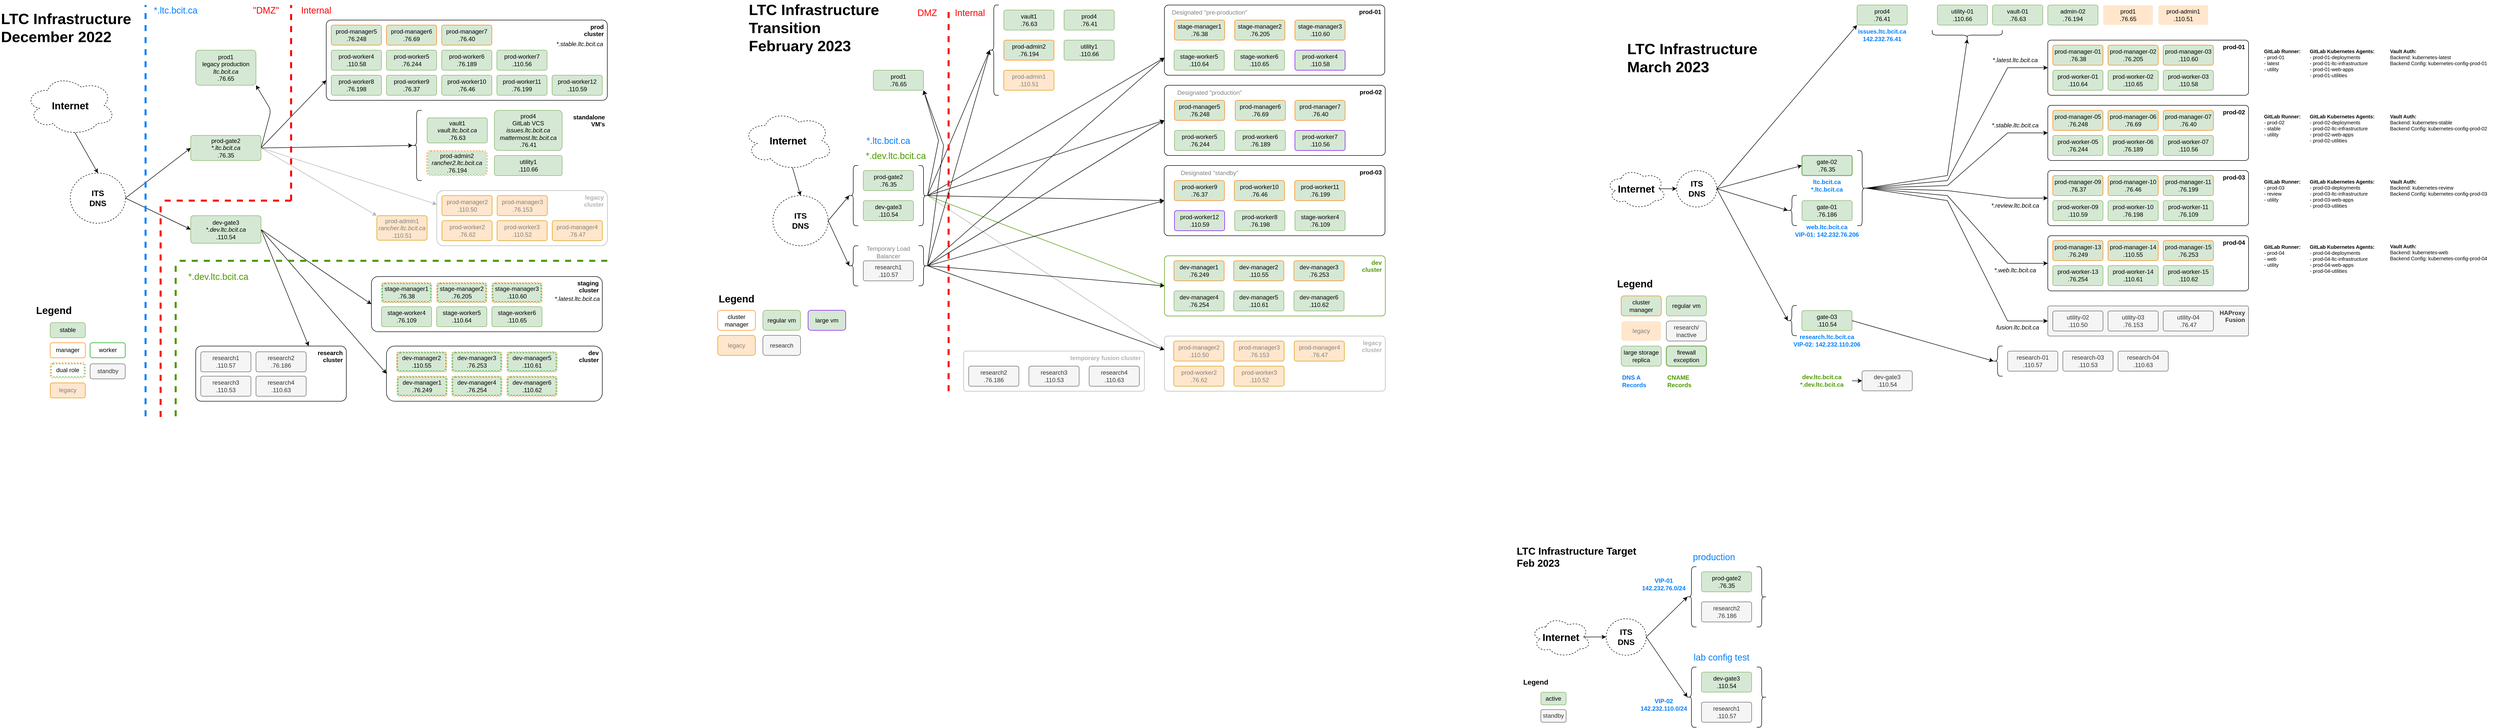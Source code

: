 <mxfile version="20.8.16" type="device"><diagram id="jypZsJmhGCqAaLn2Il6_" name="Page-1"><mxGraphModel dx="1936" dy="819" grid="1" gridSize="10" guides="1" tooltips="1" connect="1" arrows="1" fold="1" page="1" pageScale="1" pageWidth="850" pageHeight="1100" background="none" math="0" shadow="0"><root><mxCell id="0"/><mxCell id="1" parent="0"/><mxCell id="ow81fTfsdcnP5gHgwDa_-328" value="&lt;font style=&quot;font-size: 12px;&quot;&gt;Temporary Load Balancer&lt;/font&gt;" style="text;html=1;strokeColor=none;fillColor=none;align=center;verticalAlign=bottom;whiteSpace=wrap;rounded=0;fontColor=#808080;" parent="1" vertex="1"><mxGeometry x="960" y="529.86" width="100" height="30" as="geometry"/></mxCell><mxCell id="ow81fTfsdcnP5gHgwDa_-120" value="&lt;b&gt;prod-03&lt;br&gt;&lt;/b&gt;" style="shape=ext;margin=3;double=0;whiteSpace=wrap;html=1;align=right;fillColor=none;rounded=1;spacingRight=5;arcSize=6;verticalAlign=top;" parent="1" vertex="1"><mxGeometry x="1559.5" y="370" width="440" height="140" as="geometry"/></mxCell><mxCell id="ssO4QC-9UpLF29hUccAE-41" value="&lt;blockquote style=&quot;margin: 0 0 0 40px ; border: none ; padding: 0px&quot;&gt;&lt;/blockquote&gt;&lt;blockquote style=&quot;margin: 0 0 0 40px ; border: none ; padding: 0px&quot;&gt;&lt;/blockquote&gt;&lt;b&gt;research&lt;/b&gt;&lt;br&gt;&lt;b&gt;cluster&lt;/b&gt;" style="shape=ext;margin=3;double=0;whiteSpace=wrap;html=1;align=right;fillColor=none;rounded=1;perimeterSpacing=0;labelPadding=0;noLabel=0;perimeter=rectanglePerimeter;spacingRight=5;verticalAlign=top;arcSize=10;" parent="1" vertex="1"><mxGeometry x="-370" y="730" width="300" height="110" as="geometry"/></mxCell><mxCell id="ssO4QC-9UpLF29hUccAE-64" style="rounded=0;orthogonalLoop=1;jettySize=auto;html=1;exitX=0.55;exitY=0.95;exitDx=0;exitDy=0;exitPerimeter=0;entryX=0.5;entryY=0;entryDx=0;entryDy=0;" parent="1" source="ssO4QC-9UpLF29hUccAE-2" target="ssO4QC-9UpLF29hUccAE-63" edge="1"><mxGeometry relative="1" as="geometry"><mxPoint x="-1541.25" y="390.5" as="targetPoint"/><mxPoint x="-1147.25" y="415" as="sourcePoint"/></mxGeometry></mxCell><mxCell id="ssO4QC-9UpLF29hUccAE-2" value="&lt;b&gt;&lt;font style=&quot;font-size: 20px&quot;&gt;Internet&lt;/font&gt;&lt;/b&gt;" style="ellipse;shape=cloud;whiteSpace=wrap;html=1;align=center;dashed=1;fillColor=none;" parent="1" vertex="1"><mxGeometry x="-710" y="190.0" width="180" height="120" as="geometry"/></mxCell><mxCell id="ssO4QC-9UpLF29hUccAE-78" style="edgeStyle=none;orthogonalLoop=1;jettySize=auto;html=1;exitX=1;exitY=0.5;exitDx=0;exitDy=0;entryX=0;entryY=0.75;entryDx=0;entryDy=0;" parent="1" source="PNpzHPKhy2_oN3R26td1-1" target="ssO4QC-9UpLF29hUccAE-26" edge="1"><mxGeometry relative="1" as="geometry"><mxPoint x="-346" y="592" as="targetPoint"/><mxPoint x="-262.0" y="420" as="sourcePoint"/></mxGeometry></mxCell><mxCell id="ssO4QC-9UpLF29hUccAE-79" style="edgeStyle=none;orthogonalLoop=1;jettySize=auto;html=1;exitX=1;exitY=0.5;exitDx=0;exitDy=0;entryX=0;entryY=0.5;entryDx=0;entryDy=0;" parent="1" source="ssO4QC-9UpLF29hUccAE-4" target="ssO4QC-9UpLF29hUccAE-27" edge="1"><mxGeometry relative="1" as="geometry"><mxPoint x="-260" y="715" as="sourcePoint"/></mxGeometry></mxCell><mxCell id="ssO4QC-9UpLF29hUccAE-82" style="edgeStyle=none;orthogonalLoop=1;jettySize=auto;html=1;exitX=1;exitY=0.5;exitDx=0;exitDy=0;entryX=0.1;entryY=0.5;entryDx=0;entryDy=0;entryPerimeter=0;" parent="1" source="PNpzHPKhy2_oN3R26td1-1" target="jkpW9OEC9UxfsNG3zo9g-3" edge="1"><mxGeometry relative="1" as="geometry"><mxPoint x="-262.0" y="420" as="sourcePoint"/></mxGeometry></mxCell><mxCell id="ssO4QC-9UpLF29hUccAE-3" value="research3&lt;i&gt;&lt;br&gt;&lt;/i&gt;.110.53" style="rounded=1;arcSize=10;whiteSpace=wrap;html=1;align=center;fillColor=#f5f5f5;strokeColor=#666666;fontColor=#333333;" parent="1" vertex="1"><mxGeometry x="-360" y="790" width="100" height="40" as="geometry"/></mxCell><mxCell id="ssO4QC-9UpLF29hUccAE-83" style="edgeStyle=none;orthogonalLoop=1;jettySize=auto;html=1;exitX=1;exitY=0.5;exitDx=0;exitDy=0;entryX=0;entryY=0.5;entryDx=0;entryDy=0;" parent="1" source="ssO4QC-9UpLF29hUccAE-4" target="ssO4QC-9UpLF29hUccAE-28" edge="1"><mxGeometry relative="1" as="geometry"><mxPoint x="-260" y="715" as="sourcePoint"/><mxPoint x="2.0" y="801.43" as="targetPoint"/></mxGeometry></mxCell><mxCell id="ssO4QC-9UpLF29hUccAE-86" style="edgeStyle=none;orthogonalLoop=1;jettySize=auto;html=1;exitX=1;exitY=0.5;exitDx=0;exitDy=0;entryX=0.75;entryY=0;entryDx=0;entryDy=0;" parent="1" source="ssO4QC-9UpLF29hUccAE-4" target="ssO4QC-9UpLF29hUccAE-41" edge="1"><mxGeometry relative="1" as="geometry"><mxPoint x="-260" y="715" as="sourcePoint"/></mxGeometry></mxCell><mxCell id="ssO4QC-9UpLF29hUccAE-4" value="dev-gate3&lt;br&gt;&lt;i&gt;*.dev.ltc.bcit.ca&lt;br&gt;&lt;/i&gt;.110.54" style="rounded=1;arcSize=10;whiteSpace=wrap;html=1;align=center;fillColor=#d5e8d4;strokeColor=#82b366;" parent="1" vertex="1"><mxGeometry x="-380" y="470" width="140" height="55" as="geometry"/></mxCell><mxCell id="ssO4QC-9UpLF29hUccAE-30" value="prod4&lt;br&gt;GitLab VCS&lt;br&gt;&lt;i&gt;issues.ltc.bcit.ca&lt;br&gt;mattermost.ltc.bcit.ca&lt;br&gt;&lt;/i&gt;.76.41" style="rounded=1;arcSize=10;whiteSpace=wrap;html=1;align=center;fillColor=#d5e8d4;strokeColor=#82b366;" parent="1" vertex="1"><mxGeometry x="225" y="260" width="135" height="80" as="geometry"/></mxCell><mxCell id="ssO4QC-9UpLF29hUccAE-62" value="prod1&lt;br&gt;legacy production&lt;br&gt;&lt;i&gt;ltc.bcit.ca&lt;br&gt;&lt;/i&gt;.76.65" style="rounded=1;arcSize=10;whiteSpace=wrap;html=1;align=center;fillColor=#d5e8d4;strokeColor=#82b366;" parent="1" vertex="1"><mxGeometry x="-370" y="140" width="120" height="70" as="geometry"/></mxCell><mxCell id="ssO4QC-9UpLF29hUccAE-69" style="edgeStyle=none;orthogonalLoop=1;jettySize=auto;html=1;entryX=0;entryY=0.5;entryDx=0;entryDy=0;exitX=1;exitY=0.5;exitDx=0;exitDy=0;strokeWidth=1;strokeColor=#000000;" parent="1" source="ssO4QC-9UpLF29hUccAE-63" target="PNpzHPKhy2_oN3R26td1-1" edge="1"><mxGeometry relative="1" as="geometry"><mxPoint x="-1391.25" y="530.5" as="sourcePoint"/><mxPoint x="-458" y="420" as="targetPoint"/></mxGeometry></mxCell><mxCell id="ssO4QC-9UpLF29hUccAE-70" style="edgeStyle=none;orthogonalLoop=1;jettySize=auto;html=1;exitX=1;exitY=0.5;exitDx=0;exitDy=0;entryX=0;entryY=0.5;entryDx=0;entryDy=0;" parent="1" source="ssO4QC-9UpLF29hUccAE-63" target="ssO4QC-9UpLF29hUccAE-4" edge="1"><mxGeometry relative="1" as="geometry"><mxPoint x="-854" y="729" as="targetPoint"/></mxGeometry></mxCell><mxCell id="ssO4QC-9UpLF29hUccAE-72" style="edgeStyle=none;orthogonalLoop=1;jettySize=auto;html=1;entryX=1;entryY=1;entryDx=0;entryDy=0;exitX=1;exitY=0.5;exitDx=0;exitDy=0;" parent="1" source="PNpzHPKhy2_oN3R26td1-1" target="ssO4QC-9UpLF29hUccAE-62" edge="1"><mxGeometry relative="1" as="geometry"><mxPoint x="-262.0" y="420" as="sourcePoint"/><mxPoint x="-497" y="495" as="targetPoint"/><Array as="points"><mxPoint x="-220" y="260"/></Array></mxGeometry></mxCell><mxCell id="ssO4QC-9UpLF29hUccAE-63" value="&lt;b style=&quot;font-size: 16px&quot;&gt;ITS&lt;br&gt;DNS&lt;/b&gt;" style="ellipse;whiteSpace=wrap;html=1;align=center;dashed=1;rounded=1;fillColor=none;" parent="1" vertex="1"><mxGeometry x="-620" y="385" width="110" height="100" as="geometry"/></mxCell><mxCell id="ssO4QC-9UpLF29hUccAE-97" value="&lt;font style=&quot;font-size: 30px&quot;&gt;&lt;b&gt;LTC Infrastructure&lt;br&gt;December 2022&lt;/b&gt;&lt;/font&gt;" style="text;html=1;strokeColor=none;fillColor=none;align=left;verticalAlign=middle;whiteSpace=wrap;rounded=0;" parent="1" vertex="1"><mxGeometry x="-760" y="40.0" width="280" height="110" as="geometry"/></mxCell><mxCell id="LwrFlGE9gnEI0ruCcwtA-46" value="&lt;font color=&quot;#ff0000&quot; style=&quot;font-size: 18px&quot;&gt;&quot;DMZ&quot;&lt;/font&gt;" style="text;html=1;strokeColor=none;fillColor=none;align=center;verticalAlign=middle;whiteSpace=wrap;rounded=0;dashed=1;fontSize=20;labelPosition=center;verticalLabelPosition=middle;" parent="1" vertex="1"><mxGeometry x="-270" y="40.0" width="80" height="40" as="geometry"/></mxCell><mxCell id="LwrFlGE9gnEI0ruCcwtA-48" value="&lt;font color=&quot;#ff0000&quot; style=&quot;font-size: 18px&quot;&gt;Internal&lt;/font&gt;" style="text;html=1;strokeColor=none;fillColor=none;align=center;verticalAlign=middle;whiteSpace=wrap;rounded=0;dashed=1;fontSize=20;" parent="1" vertex="1"><mxGeometry x="-170" y="40.0" width="80" height="40" as="geometry"/></mxCell><mxCell id="LwrFlGE9gnEI0ruCcwtA-50" value="" style="endArrow=none;dashed=1;html=1;strokeWidth=4;rounded=1;fontSize=26;fontColor=#FF0000;strokeColor=#FF0000;" parent="1" edge="1"><mxGeometry width="50" height="50" relative="1" as="geometry"><mxPoint x="-180" y="440" as="sourcePoint"/><mxPoint x="-180" y="50.0" as="targetPoint"/></mxGeometry></mxCell><mxCell id="Dh-eU6Jg2qnH6y2vMVN5-1" style="edgeStyle=none;orthogonalLoop=1;jettySize=auto;html=1;entryX=0;entryY=0.25;entryDx=0;entryDy=0;strokeColor=#B3B3B3;exitX=1;exitY=0.5;exitDx=0;exitDy=0;" parent="1" source="PNpzHPKhy2_oN3R26td1-1" target="qlhoAPYAnQ4pRfNkZIUs-2" edge="1"><mxGeometry relative="1" as="geometry"><mxPoint x="-567" y="1130" as="targetPoint"/><mxPoint x="-262.0" y="420" as="sourcePoint"/></mxGeometry></mxCell><mxCell id="qlhoAPYAnQ4pRfNkZIUs-22" value="" style="endArrow=none;dashed=1;html=1;rounded=1;fontSize=26;strokeColor=#007FFF;fontColor=#FF0000;strokeWidth=4;" parent="1" edge="1"><mxGeometry width="50" height="50" relative="1" as="geometry"><mxPoint x="-470" y="870" as="sourcePoint"/><mxPoint x="-470" y="50.0" as="targetPoint"/></mxGeometry></mxCell><mxCell id="qlhoAPYAnQ4pRfNkZIUs-24" value="" style="endArrow=none;dashed=1;html=1;rounded=1;fontSize=26;strokeColor=#4D9900;fontColor=#FF0000;strokeWidth=4;" parent="1" edge="1"><mxGeometry width="50" height="50" relative="1" as="geometry"><mxPoint x="450" y="560" as="sourcePoint"/><mxPoint x="-410" y="560" as="targetPoint"/></mxGeometry></mxCell><mxCell id="qlhoAPYAnQ4pRfNkZIUs-25" value="" style="endArrow=none;dashed=1;html=1;rounded=1;fontSize=26;strokeColor=#4D9900;fontColor=#FF0000;strokeWidth=4;" parent="1" edge="1"><mxGeometry width="50" height="50" relative="1" as="geometry"><mxPoint x="-410" y="870" as="sourcePoint"/><mxPoint x="-410" y="560" as="targetPoint"/></mxGeometry></mxCell><mxCell id="qlhoAPYAnQ4pRfNkZIUs-26" value="&lt;font style=&quot;font-size: 18px&quot; color=&quot;#007fff&quot;&gt;*.ltc.bcit.ca&lt;/font&gt;" style="text;html=1;strokeColor=none;fillColor=none;align=center;verticalAlign=middle;whiteSpace=wrap;rounded=0;dashed=1;fontSize=20;" parent="1" vertex="1"><mxGeometry x="-460" y="40.0" width="100" height="40" as="geometry"/></mxCell><mxCell id="qlhoAPYAnQ4pRfNkZIUs-27" value="&lt;font style=&quot;font-size: 18px&quot; color=&quot;#4d9900&quot;&gt;*.dev.ltc.bcit.ca&lt;/font&gt;" style="text;html=1;strokeColor=none;fillColor=none;align=center;verticalAlign=middle;whiteSpace=wrap;rounded=0;dashed=1;fontSize=20;" parent="1" vertex="1"><mxGeometry x="-390" y="571.43" width="130" height="40" as="geometry"/></mxCell><mxCell id="YeYnGHtXRdd9GafCND93-4" value="" style="group" parent="1" vertex="1" connectable="0"><mxGeometry x="-690" y="643.43" width="181" height="190" as="geometry"/></mxCell><mxCell id="ssO4QC-9UpLF29hUccAE-94" value="stable" style="whiteSpace=wrap;html=1;align=center;rounded=1;fillColor=#d5e8d4;strokeColor=#82b366;" parent="YeYnGHtXRdd9GafCND93-4" vertex="1"><mxGeometry x="30" y="40" width="70" height="30" as="geometry"/></mxCell><mxCell id="ssO4QC-9UpLF29hUccAE-96" value="standby" style="whiteSpace=wrap;html=1;align=center;rounded=1;fillColor=#f5f5f5;fontColor=#333333;strokeColor=#666666;" parent="YeYnGHtXRdd9GafCND93-4" vertex="1"><mxGeometry x="109.5" y="122" width="70" height="30" as="geometry"/></mxCell><mxCell id="Fg-Uhp-u95UDLk2gJvwy-1" value="manager" style="whiteSpace=wrap;html=1;align=center;rounded=1;strokeColor=#FF8000;" parent="YeYnGHtXRdd9GafCND93-4" vertex="1"><mxGeometry x="30" y="80" width="70" height="30" as="geometry"/></mxCell><mxCell id="Fg-Uhp-u95UDLk2gJvwy-2" value="worker" style="whiteSpace=wrap;html=1;align=center;rounded=1;strokeColor=#009900;" parent="YeYnGHtXRdd9GafCND93-4" vertex="1"><mxGeometry x="109.5" y="80" width="70" height="30" as="geometry"/></mxCell><mxCell id="Fg-Uhp-u95UDLk2gJvwy-3" value="dual role" style="whiteSpace=wrap;html=1;align=center;rounded=1;strokeColor=#FF8000;dashed=1;" parent="YeYnGHtXRdd9GafCND93-4" vertex="1"><mxGeometry x="30" y="120" width="70" height="30" as="geometry"/></mxCell><mxCell id="LwrFlGE9gnEI0ruCcwtA-1" value="" style="whiteSpace=wrap;html=1;align=center;rounded=1;strokeColor=#009900;dashed=1;fillColor=none;perimeterSpacing=1;" parent="YeYnGHtXRdd9GafCND93-4" vertex="1"><mxGeometry x="32" y="122" width="66" height="26" as="geometry"/></mxCell><mxCell id="LwrFlGE9gnEI0ruCcwtA-42" value="&lt;font size=&quot;1&quot;&gt;&lt;b style=&quot;font-size: 20px&quot;&gt;Legend&lt;/b&gt;&lt;/font&gt;" style="text;html=1;strokeColor=none;fillColor=none;align=left;verticalAlign=middle;whiteSpace=wrap;rounded=0;" parent="YeYnGHtXRdd9GafCND93-4" vertex="1"><mxGeometry width="87" height="30" as="geometry"/></mxCell><mxCell id="Dh-eU6Jg2qnH6y2vMVN5-3" value="&lt;font color=&quot;#808080&quot;&gt;legacy&lt;/font&gt;" style="whiteSpace=wrap;html=1;align=center;rounded=1;fillColor=#ffe6cc;strokeColor=#d79b00;" parent="YeYnGHtXRdd9GafCND93-4" vertex="1"><mxGeometry x="30" y="160" width="70" height="30" as="geometry"/></mxCell><mxCell id="PNpzHPKhy2_oN3R26td1-1" value="prod-gate2&lt;br&gt;&lt;i&gt;*.ltc.bcit.ca&lt;br&gt;&lt;/i&gt;.76.35" style="rounded=1;arcSize=10;whiteSpace=wrap;html=1;align=center;fillColor=#d5e8d4;strokeColor=#82b366;" parent="1" vertex="1"><mxGeometry x="-380" y="310" width="140" height="50" as="geometry"/></mxCell><mxCell id="ssO4QC-9UpLF29hUccAE-31" value="vault1&lt;br&gt;&lt;i&gt;vault.ltc.bcit.ca&lt;br&gt;&lt;/i&gt;.76.63" style="rounded=1;arcSize=10;whiteSpace=wrap;html=1;align=center;fillColor=#d5e8d4;strokeColor=#82b366;" parent="1" vertex="1"><mxGeometry x="91" y="275" width="120" height="50" as="geometry"/></mxCell><mxCell id="LwrFlGE9gnEI0ruCcwtA-11" value="utility1&lt;br&gt;.110.66" style="rounded=1;arcSize=10;whiteSpace=wrap;html=1;align=center;fillColor=#d5e8d4;strokeColor=#82b366;" parent="1" vertex="1"><mxGeometry x="225" y="350" width="135" height="40" as="geometry"/></mxCell><mxCell id="ssO4QC-9UpLF29hUccAE-26" value="&lt;b&gt;prod&lt;br&gt;cluster&lt;/b&gt;" style="shape=ext;margin=3;double=0;whiteSpace=wrap;html=1;align=right;fillColor=none;rounded=1;spacingRight=5;arcSize=6;verticalAlign=top;" parent="1" vertex="1"><mxGeometry x="-110" y="80" width="560" height="160" as="geometry"/></mxCell><mxCell id="ssO4QC-9UpLF29hUccAE-5" value="prod-manager5&lt;br&gt;.76.248" style="rounded=1;arcSize=10;whiteSpace=wrap;html=1;align=center;fillColor=#d5e8d4;strokeColor=#FF8000;strokeWidth=1;" parent="1" vertex="1"><mxGeometry x="-100" y="90" width="100" height="40" as="geometry"/></mxCell><mxCell id="ssO4QC-9UpLF29hUccAE-7" value="prod-manager6&lt;br&gt;.76.69" style="rounded=1;arcSize=10;whiteSpace=wrap;html=1;align=center;fillColor=#d5e8d4;strokeColor=#FF8000;strokeWidth=1;" parent="1" vertex="1"><mxGeometry x="10" y="90" width="100" height="40" as="geometry"/></mxCell><mxCell id="ssO4QC-9UpLF29hUccAE-8" value="prod-manager7&lt;br&gt;.76.40" style="rounded=1;arcSize=10;whiteSpace=wrap;html=1;align=center;fillColor=#d5e8d4;strokeColor=#FF8000;strokeWidth=1;" parent="1" vertex="1"><mxGeometry x="120" y="90" width="100" height="40" as="geometry"/></mxCell><mxCell id="ssO4QC-9UpLF29hUccAE-10" value="prod-worker5&lt;br&gt;.76.244" style="rounded=1;arcSize=10;whiteSpace=wrap;html=1;align=center;fillColor=#d5e8d4;strokeColor=#82b366;" parent="1" vertex="1"><mxGeometry x="10" y="140" width="100" height="40" as="geometry"/></mxCell><mxCell id="ssO4QC-9UpLF29hUccAE-11" value="prod-worker7&lt;br&gt;.110.56" style="rounded=1;arcSize=10;whiteSpace=wrap;html=1;align=center;fillColor=#d5e8d4;strokeColor=#82b366;" parent="1" vertex="1"><mxGeometry x="230" y="140" width="100" height="40" as="geometry"/></mxCell><mxCell id="ssO4QC-9UpLF29hUccAE-12" value="prod-worker10&lt;br&gt;.76.46" style="rounded=1;arcSize=10;whiteSpace=wrap;html=1;align=center;fillColor=#d5e8d4;strokeColor=#82b366;" parent="1" vertex="1"><mxGeometry x="120" y="190.0" width="100" height="40" as="geometry"/></mxCell><mxCell id="ssO4QC-9UpLF29hUccAE-13" value="prod-worker11&lt;br&gt;.76.199" style="rounded=1;arcSize=10;whiteSpace=wrap;html=1;align=center;fillColor=#d5e8d4;strokeColor=#82b366;" parent="1" vertex="1"><mxGeometry x="230" y="190.0" width="100" height="40" as="geometry"/></mxCell><mxCell id="ssO4QC-9UpLF29hUccAE-38" value="prod-worker6&lt;br&gt;.76.189" style="rounded=1;arcSize=10;whiteSpace=wrap;html=1;align=center;fillColor=#d5e8d4;strokeColor=#82b366;" parent="1" vertex="1"><mxGeometry x="120" y="140" width="100" height="40" as="geometry"/></mxCell><mxCell id="ssO4QC-9UpLF29hUccAE-39" value="prod-worker8&lt;br&gt;.76.198" style="rounded=1;arcSize=10;whiteSpace=wrap;html=1;align=center;fillColor=#d5e8d4;strokeColor=#82b366;" parent="1" vertex="1"><mxGeometry x="-100" y="190.0" width="100" height="40" as="geometry"/></mxCell><mxCell id="ssO4QC-9UpLF29hUccAE-40" value="prod-worker9&lt;br&gt;.76.37" style="rounded=1;arcSize=10;whiteSpace=wrap;html=1;align=center;fillColor=#d5e8d4;strokeColor=#82b366;" parent="1" vertex="1"><mxGeometry x="10" y="190.0" width="100" height="40" as="geometry"/></mxCell><mxCell id="ssO4QC-9UpLF29hUccAE-90" value="prod-worker12&lt;br&gt;.110.59" style="rounded=1;arcSize=10;whiteSpace=wrap;html=1;align=center;fillColor=#d5e8d4;strokeColor=#82b366;" parent="1" vertex="1"><mxGeometry x="340" y="190.0" width="100" height="40" as="geometry"/></mxCell><mxCell id="ssO4QC-9UpLF29hUccAE-91" value="prod-worker4&lt;br&gt;.110.58" style="rounded=1;arcSize=10;whiteSpace=wrap;html=1;align=center;fillColor=#d5e8d4;strokeColor=#82b366;" parent="1" vertex="1"><mxGeometry x="-100" y="140" width="100" height="40" as="geometry"/></mxCell><mxCell id="W54xGEWVpOymsmDxxhs8-1" value="&lt;i&gt;*.stable.ltc.bcit.ca&lt;/i&gt;" style="text;html=1;strokeColor=none;fillColor=none;align=center;verticalAlign=middle;whiteSpace=wrap;rounded=0;" parent="1" vertex="1"><mxGeometry x="340" y="120" width="110" height="15" as="geometry"/></mxCell><mxCell id="N2DNQkJXmUBHBwdCpJbm-1" value="" style="endArrow=none;dashed=1;html=1;strokeWidth=4;rounded=1;fontSize=26;fontColor=#FF0000;strokeColor=#FF0000;" parent="1" edge="1"><mxGeometry width="50" height="50" relative="1" as="geometry"><mxPoint x="-180" y="440" as="sourcePoint"/><mxPoint x="-440" y="440" as="targetPoint"/></mxGeometry></mxCell><mxCell id="N2DNQkJXmUBHBwdCpJbm-2" value="" style="endArrow=none;dashed=1;html=1;strokeWidth=4;rounded=1;fontSize=26;fontColor=#FF0000;strokeColor=#FF0000;" parent="1" edge="1"><mxGeometry width="50" height="50" relative="1" as="geometry"><mxPoint x="-440" y="871.43" as="sourcePoint"/><mxPoint x="-440" y="441.43" as="targetPoint"/></mxGeometry></mxCell><mxCell id="jkpW9OEC9UxfsNG3zo9g-2" value="" style="group" parent="1" vertex="1" connectable="0"><mxGeometry x="90" y="340" width="121" height="50" as="geometry"/></mxCell><mxCell id="LwrFlGE9gnEI0ruCcwtA-3" value="" style="whiteSpace=wrap;html=1;align=center;rounded=1;strokeColor=#82b366;dashed=1;fillColor=#d5e8d4;perimeterSpacing=1;container=0;" parent="jkpW9OEC9UxfsNG3zo9g-2" vertex="1"><mxGeometry x="2" y="1.75" width="117" height="46.5" as="geometry"/></mxCell><mxCell id="LwrFlGE9gnEI0ruCcwtA-2" value="prod-admin2&lt;i&gt;&lt;br&gt;rancher2.ltc.bcit.ca&lt;br&gt;&lt;/i&gt;.76.194" style="whiteSpace=wrap;html=1;align=center;rounded=1;strokeColor=#FF8000;dashed=1;fillColor=none;container=0;" parent="jkpW9OEC9UxfsNG3zo9g-2" vertex="1"><mxGeometry width="121" height="50" as="geometry"/></mxCell><mxCell id="jkpW9OEC9UxfsNG3zo9g-3" value="" style="shape=curlyBracket;whiteSpace=wrap;html=1;rounded=1;" parent="1" vertex="1"><mxGeometry x="60" y="260" width="20" height="140" as="geometry"/></mxCell><mxCell id="jkpW9OEC9UxfsNG3zo9g-4" value="&lt;div style=&quot;text-align: right&quot;&gt;&lt;b&gt;standalone&lt;/b&gt;&lt;/div&gt;&lt;b&gt;&lt;div style=&quot;text-align: right&quot;&gt;&lt;b&gt;VM's&lt;/b&gt;&lt;/div&gt;&lt;/b&gt;" style="text;whiteSpace=wrap;html=1;" parent="1" vertex="1"><mxGeometry x="380" y="260" width="60" height="40" as="geometry"/></mxCell><mxCell id="jkpW9OEC9UxfsNG3zo9g-5" value="research4&lt;br&gt;.110.63" style="rounded=1;arcSize=10;whiteSpace=wrap;html=1;align=center;fillColor=#f5f5f5;strokeColor=#666666;fontColor=#333333;" parent="1" vertex="1"><mxGeometry x="-250" y="790" width="100" height="40" as="geometry"/></mxCell><mxCell id="ssO4QC-9UpLF29hUccAE-27" value="&lt;b&gt;staging&lt;br&gt;cluster&lt;/b&gt;" style="shape=ext;margin=3;double=0;whiteSpace=wrap;html=1;align=right;fillColor=none;rounded=1;strokeColor=default;strokeWidth=1;spacingRight=5;arcSize=12;verticalAlign=top;" parent="1" vertex="1"><mxGeometry x="-20" y="591.43" width="460" height="110" as="geometry"/></mxCell><mxCell id="LwrFlGE9gnEI0ruCcwtA-8" value="stage-worker4&lt;br&gt;.76.109" style="rounded=1;arcSize=10;whiteSpace=wrap;html=1;align=center;fillColor=#d5e8d4;strokeColor=#82b366;" parent="1" vertex="1"><mxGeometry y="651.43" width="100" height="40" as="geometry"/></mxCell><mxCell id="LwrFlGE9gnEI0ruCcwtA-9" value="stage-worker5&lt;br&gt;.110.64" style="rounded=1;arcSize=10;whiteSpace=wrap;html=1;align=center;fillColor=#d5e8d4;strokeColor=#82b366;" parent="1" vertex="1"><mxGeometry x="110" y="651.43" width="100" height="40" as="geometry"/></mxCell><mxCell id="LwrFlGE9gnEI0ruCcwtA-10" value="stage-worker6&lt;br&gt;.110.65" style="rounded=1;arcSize=10;whiteSpace=wrap;html=1;align=center;fillColor=#d5e8d4;strokeColor=#82b366;" parent="1" vertex="1"><mxGeometry x="220" y="651.43" width="100" height="40" as="geometry"/></mxCell><mxCell id="LwrFlGE9gnEI0ruCcwtA-13" value="" style="group;fillColor=#d5e8d4;strokeColor=none;" parent="1" vertex="1" connectable="0"><mxGeometry y="603.43" width="100" height="40" as="geometry"/></mxCell><mxCell id="LwrFlGE9gnEI0ruCcwtA-14" value="" style="whiteSpace=wrap;html=1;align=center;rounded=1;strokeColor=#009900;dashed=1;fillColor=none;perimeterSpacing=1;" parent="LwrFlGE9gnEI0ruCcwtA-13" vertex="1"><mxGeometry x="2" y="2" width="96" height="36" as="geometry"/></mxCell><mxCell id="LwrFlGE9gnEI0ruCcwtA-15" value="stage-manager1&lt;br&gt;.76.38" style="whiteSpace=wrap;html=1;align=center;rounded=1;strokeColor=#FF8000;dashed=1;fillColor=none;" parent="LwrFlGE9gnEI0ruCcwtA-13" vertex="1"><mxGeometry width="100" height="40" as="geometry"/></mxCell><mxCell id="LwrFlGE9gnEI0ruCcwtA-17" value="" style="group;fillColor=#d5e8d4;strokeColor=none;" parent="1" vertex="1" connectable="0"><mxGeometry x="110" y="603.43" width="100" height="40" as="geometry"/></mxCell><mxCell id="LwrFlGE9gnEI0ruCcwtA-18" value="" style="whiteSpace=wrap;html=1;align=center;rounded=1;strokeColor=#009900;dashed=1;fillColor=none;perimeterSpacing=1;" parent="LwrFlGE9gnEI0ruCcwtA-17" vertex="1"><mxGeometry x="2" y="2" width="96" height="36" as="geometry"/></mxCell><mxCell id="LwrFlGE9gnEI0ruCcwtA-19" value="stage-manager2&lt;br&gt;.76.205" style="whiteSpace=wrap;html=1;align=center;rounded=1;strokeColor=#FF8000;dashed=1;fillColor=none;" parent="LwrFlGE9gnEI0ruCcwtA-17" vertex="1"><mxGeometry width="100" height="40" as="geometry"/></mxCell><mxCell id="LwrFlGE9gnEI0ruCcwtA-20" value="" style="group;fillColor=#d5e8d4;strokeColor=none;" parent="1" vertex="1" connectable="0"><mxGeometry x="220" y="603.43" width="100" height="40" as="geometry"/></mxCell><mxCell id="LwrFlGE9gnEI0ruCcwtA-21" value="" style="whiteSpace=wrap;html=1;align=center;rounded=1;strokeColor=#009900;dashed=1;fillColor=none;perimeterSpacing=1;" parent="LwrFlGE9gnEI0ruCcwtA-20" vertex="1"><mxGeometry x="2" y="2" width="96" height="36" as="geometry"/></mxCell><mxCell id="LwrFlGE9gnEI0ruCcwtA-22" value="stage-manager3&lt;br&gt;.110.60" style="whiteSpace=wrap;html=1;align=center;rounded=1;strokeColor=#FF8000;dashed=1;fillColor=none;" parent="LwrFlGE9gnEI0ruCcwtA-20" vertex="1"><mxGeometry width="100" height="40" as="geometry"/></mxCell><mxCell id="ssO4QC-9UpLF29hUccAE-28" value="&lt;b&gt;dev&lt;br&gt;cluster&lt;/b&gt;" style="shape=ext;margin=3;double=0;whiteSpace=wrap;html=1;align=right;fillColor=none;rounded=1;spacingRight=5;verticalAlign=top;movable=1;resizable=1;rotatable=1;deletable=1;editable=1;connectable=1;" parent="1" vertex="1"><mxGeometry x="10" y="730" width="430" height="110" as="geometry"/></mxCell><mxCell id="ssO4QC-9UpLF29hUccAE-42" value="research1&lt;br&gt;.110.57" style="rounded=1;arcSize=10;whiteSpace=wrap;html=1;align=center;fillColor=#f5f5f5;strokeColor=#666666;fontColor=#333333;" parent="1" vertex="1"><mxGeometry x="-360" y="741.43" width="100" height="40" as="geometry"/></mxCell><mxCell id="ssO4QC-9UpLF29hUccAE-89" value="research2&lt;br&gt;.76.186" style="rounded=1;arcSize=10;whiteSpace=wrap;html=1;align=center;fillColor=#f5f5f5;strokeColor=#666666;fontColor=#333333;" parent="1" vertex="1"><mxGeometry x="-250" y="741.43" width="100" height="40" as="geometry"/></mxCell><mxCell id="LwrFlGE9gnEI0ruCcwtA-23" value="" style="group;fillColor=#d5e8d4;strokeColor=none;" parent="1" vertex="1" connectable="0"><mxGeometry x="30" y="741.43" width="100" height="40" as="geometry"/></mxCell><mxCell id="LwrFlGE9gnEI0ruCcwtA-24" value="" style="whiteSpace=wrap;html=1;align=center;rounded=1;strokeColor=#009900;dashed=1;fillColor=none;perimeterSpacing=1;" parent="LwrFlGE9gnEI0ruCcwtA-23" vertex="1"><mxGeometry x="2" y="2" width="96" height="36" as="geometry"/></mxCell><mxCell id="LwrFlGE9gnEI0ruCcwtA-25" value="dev-manager2&lt;br&gt;.110.55" style="whiteSpace=wrap;html=1;align=center;rounded=1;strokeColor=#FF8000;dashed=1;fillColor=none;" parent="LwrFlGE9gnEI0ruCcwtA-23" vertex="1"><mxGeometry width="100" height="40" as="geometry"/></mxCell><mxCell id="LwrFlGE9gnEI0ruCcwtA-26" value="" style="group;fillColor=#d5e8d4;strokeColor=none;" parent="1" vertex="1" connectable="0"><mxGeometry x="140" y="741.43" width="100" height="40" as="geometry"/></mxCell><mxCell id="LwrFlGE9gnEI0ruCcwtA-27" value="" style="whiteSpace=wrap;html=1;align=center;rounded=1;strokeColor=#009900;dashed=1;fillColor=none;perimeterSpacing=1;" parent="LwrFlGE9gnEI0ruCcwtA-26" vertex="1"><mxGeometry x="2" y="2" width="96" height="36" as="geometry"/></mxCell><mxCell id="LwrFlGE9gnEI0ruCcwtA-28" value="dev-manager3&lt;br&gt;.76.253" style="whiteSpace=wrap;html=1;align=center;rounded=1;strokeColor=#FF8000;dashed=1;fillColor=none;" parent="LwrFlGE9gnEI0ruCcwtA-26" vertex="1"><mxGeometry width="100" height="40" as="geometry"/></mxCell><mxCell id="LwrFlGE9gnEI0ruCcwtA-29" value="" style="group;fillColor=#d5e8d4;strokeColor=none;" parent="1" vertex="1" connectable="0"><mxGeometry x="250" y="741.43" width="100" height="40" as="geometry"/></mxCell><mxCell id="LwrFlGE9gnEI0ruCcwtA-30" value="" style="whiteSpace=wrap;html=1;align=center;rounded=1;strokeColor=#009900;dashed=1;fillColor=none;perimeterSpacing=1;" parent="LwrFlGE9gnEI0ruCcwtA-29" vertex="1"><mxGeometry x="2" y="2" width="96" height="36" as="geometry"/></mxCell><mxCell id="LwrFlGE9gnEI0ruCcwtA-31" value="dev-manager5&lt;br&gt;.110.61" style="whiteSpace=wrap;html=1;align=center;rounded=1;strokeColor=#FF8000;dashed=1;fillColor=none;" parent="LwrFlGE9gnEI0ruCcwtA-29" vertex="1"><mxGeometry width="100" height="40" as="geometry"/></mxCell><mxCell id="LwrFlGE9gnEI0ruCcwtA-33" value="" style="group;fillColor=#d5e8d4;strokeColor=none;" parent="1" vertex="1" connectable="0"><mxGeometry x="31" y="790" width="100" height="40" as="geometry"/></mxCell><mxCell id="LwrFlGE9gnEI0ruCcwtA-34" value="" style="whiteSpace=wrap;html=1;align=center;rounded=1;strokeColor=#009900;dashed=1;fillColor=none;perimeterSpacing=1;" parent="LwrFlGE9gnEI0ruCcwtA-33" vertex="1"><mxGeometry x="2" y="2" width="96" height="36" as="geometry"/></mxCell><mxCell id="LwrFlGE9gnEI0ruCcwtA-35" value="dev-manager1&lt;br&gt;.76.249" style="whiteSpace=wrap;html=1;align=center;rounded=1;strokeColor=#FF8000;dashed=1;fillColor=none;" parent="LwrFlGE9gnEI0ruCcwtA-33" vertex="1"><mxGeometry width="100" height="40" as="geometry"/></mxCell><mxCell id="LwrFlGE9gnEI0ruCcwtA-36" value="" style="group;fillColor=#d5e8d4;strokeColor=none;" parent="1" vertex="1" connectable="0"><mxGeometry x="140" y="790" width="100" height="40" as="geometry"/></mxCell><mxCell id="LwrFlGE9gnEI0ruCcwtA-37" value="" style="whiteSpace=wrap;html=1;align=center;rounded=1;strokeColor=#009900;dashed=1;fillColor=none;perimeterSpacing=1;" parent="LwrFlGE9gnEI0ruCcwtA-36" vertex="1"><mxGeometry x="2" y="2" width="96" height="36" as="geometry"/></mxCell><mxCell id="LwrFlGE9gnEI0ruCcwtA-38" value="dev-manager4&lt;br&gt;.76.254" style="whiteSpace=wrap;html=1;align=center;rounded=1;strokeColor=#FF8000;dashed=1;fillColor=none;" parent="LwrFlGE9gnEI0ruCcwtA-36" vertex="1"><mxGeometry width="100" height="40" as="geometry"/></mxCell><mxCell id="LwrFlGE9gnEI0ruCcwtA-39" value="" style="group;fillColor=#d5e8d4;strokeColor=none;" parent="1" vertex="1" connectable="0"><mxGeometry x="250" y="790" width="100" height="40" as="geometry"/></mxCell><mxCell id="LwrFlGE9gnEI0ruCcwtA-40" value="" style="whiteSpace=wrap;html=1;align=center;rounded=1;strokeColor=#009900;dashed=1;fillColor=none;perimeterSpacing=1;" parent="LwrFlGE9gnEI0ruCcwtA-39" vertex="1"><mxGeometry x="2" y="2" width="96" height="36" as="geometry"/></mxCell><mxCell id="LwrFlGE9gnEI0ruCcwtA-41" value="dev-manager6&lt;br&gt;.110.62" style="whiteSpace=wrap;html=1;align=center;rounded=1;strokeColor=#FF8000;dashed=1;fillColor=none;" parent="LwrFlGE9gnEI0ruCcwtA-39" vertex="1"><mxGeometry width="100" height="40" as="geometry"/></mxCell><mxCell id="W54xGEWVpOymsmDxxhs8-2" value="&lt;i&gt;*.latest.ltc.bcit.ca&lt;/i&gt;" style="text;html=1;strokeColor=none;fillColor=none;align=center;verticalAlign=middle;whiteSpace=wrap;rounded=0;" parent="1" vertex="1"><mxGeometry x="340" y="628.43" width="100" height="15" as="geometry"/></mxCell><mxCell id="qlhoAPYAnQ4pRfNkZIUs-2" value="&lt;b&gt;&lt;font color=&quot;#b3b3b3&quot;&gt;legacy&lt;br&gt;cluster&lt;/font&gt;&lt;/b&gt;" style="shape=ext;margin=3;double=0;whiteSpace=wrap;html=1;align=right;fillColor=none;rounded=1;strokeColor=#B3B3B3;strokeWidth=1;spacingRight=5;arcSize=12;verticalAlign=top;" parent="1" vertex="1"><mxGeometry x="110.25" y="420" width="340" height="110" as="geometry"/></mxCell><mxCell id="Dh-eU6Jg2qnH6y2vMVN5-2" value="&lt;font color=&quot;#808080&quot;&gt;prod-admin1&lt;br&gt;&lt;i&gt;rancher.ltc.bcit.ca&lt;br&gt;&lt;/i&gt;.110.51&lt;/font&gt;" style="rounded=1;arcSize=10;whiteSpace=wrap;html=1;align=center;fillColor=#ffe6cc;strokeColor=#d79b00;" parent="1" vertex="1"><mxGeometry x="-9.25" y="470" width="100.25" height="49" as="geometry"/></mxCell><mxCell id="Dh-eU6Jg2qnH6y2vMVN5-5" value="&lt;font color=&quot;#808080&quot;&gt;prod-manager4&lt;br&gt;.76.47&lt;/font&gt;" style="rounded=1;arcSize=10;whiteSpace=wrap;html=1;align=center;fillColor=#ffe6cc;strokeColor=#d79b00;" parent="1" vertex="1"><mxGeometry x="340.25" y="480" width="100" height="40" as="geometry"/></mxCell><mxCell id="qlhoAPYAnQ4pRfNkZIUs-16" value="&lt;font color=&quot;#808080&quot;&gt;prod-worker2&lt;br&gt;.76.62&lt;/font&gt;" style="rounded=1;arcSize=10;whiteSpace=wrap;html=1;align=center;fillColor=#ffe6cc;strokeColor=#d79b00;" parent="1" vertex="1"><mxGeometry x="120.5" y="480" width="100" height="40" as="geometry"/></mxCell><mxCell id="qlhoAPYAnQ4pRfNkZIUs-18" value="&lt;font color=&quot;#808080&quot;&gt;prod-manager3&lt;br&gt;.76.153&lt;/font&gt;" style="rounded=1;arcSize=10;whiteSpace=wrap;html=1;align=center;fillColor=#ffe6cc;strokeColor=#d79b00;" parent="1" vertex="1"><mxGeometry x="230.5" y="430" width="100" height="40" as="geometry"/></mxCell><mxCell id="qlhoAPYAnQ4pRfNkZIUs-19" value="&lt;font color=&quot;#808080&quot;&gt;prod-worker3&lt;br&gt;.110.52&lt;/font&gt;" style="rounded=1;arcSize=10;whiteSpace=wrap;html=1;align=center;fillColor=#ffe6cc;strokeColor=#d79b00;" parent="1" vertex="1"><mxGeometry x="230.25" y="480" width="100" height="40" as="geometry"/></mxCell><mxCell id="qlhoAPYAnQ4pRfNkZIUs-17" value="&lt;font color=&quot;#808080&quot;&gt;prod-manager2&lt;br&gt;.110.50&lt;/font&gt;" style="rounded=1;arcSize=10;whiteSpace=wrap;html=1;align=center;fillColor=#ffe6cc;strokeColor=#d79b00;" parent="1" vertex="1"><mxGeometry x="120.5" y="430" width="100" height="40" as="geometry"/></mxCell><mxCell id="jkpW9OEC9UxfsNG3zo9g-7" style="edgeStyle=none;orthogonalLoop=1;jettySize=auto;html=1;entryX=0;entryY=0;entryDx=0;entryDy=0;strokeColor=#B3B3B3;exitX=1;exitY=0.5;exitDx=0;exitDy=0;" parent="1" source="PNpzHPKhy2_oN3R26td1-1" target="Dh-eU6Jg2qnH6y2vMVN5-2" edge="1"><mxGeometry relative="1" as="geometry"><mxPoint x="120.25" y="457.5" as="targetPoint"/><mxPoint x="-230" y="345" as="sourcePoint"/></mxGeometry></mxCell><mxCell id="ow81fTfsdcnP5gHgwDa_-2" style="rounded=0;orthogonalLoop=1;jettySize=auto;html=1;exitX=0.55;exitY=0.95;exitDx=0;exitDy=0;exitPerimeter=0;entryX=0.5;entryY=0;entryDx=0;entryDy=0;" parent="1" source="ow81fTfsdcnP5gHgwDa_-3" target="ow81fTfsdcnP5gHgwDa_-16" edge="1"><mxGeometry relative="1" as="geometry"><mxPoint x="-161.25" y="440.5" as="targetPoint"/><mxPoint x="232.75" y="465" as="sourcePoint"/></mxGeometry></mxCell><mxCell id="ow81fTfsdcnP5gHgwDa_-3" value="&lt;b&gt;&lt;font style=&quot;font-size: 20px&quot;&gt;Internet&lt;/font&gt;&lt;/b&gt;" style="ellipse;shape=cloud;whiteSpace=wrap;html=1;align=center;dashed=1;fillColor=none;" parent="1" vertex="1"><mxGeometry x="720" y="260" width="180" height="120" as="geometry"/></mxCell><mxCell id="ow81fTfsdcnP5gHgwDa_-10" value="dev-gate3&lt;br&gt;.110.54" style="rounded=1;arcSize=10;whiteSpace=wrap;html=1;align=center;fillColor=#d5e8d4;strokeColor=#82b366;" parent="1" vertex="1"><mxGeometry x="960" y="440" width="100" height="40" as="geometry"/></mxCell><mxCell id="ow81fTfsdcnP5gHgwDa_-11" value="prod4&lt;i&gt;&lt;br&gt;&lt;/i&gt;.76.41" style="rounded=1;arcSize=10;whiteSpace=wrap;html=1;align=center;fillColor=#d5e8d4;strokeColor=#82b366;" parent="1" vertex="1"><mxGeometry x="1360" y="60" width="100" height="40" as="geometry"/></mxCell><mxCell id="ow81fTfsdcnP5gHgwDa_-12" value="prod1&lt;br&gt;.76.65" style="rounded=1;arcSize=10;whiteSpace=wrap;html=1;align=center;fillColor=#d5e8d4;strokeColor=#82b366;" parent="1" vertex="1"><mxGeometry x="980" y="180" width="100" height="40" as="geometry"/></mxCell><mxCell id="ow81fTfsdcnP5gHgwDa_-16" value="&lt;b style=&quot;font-size: 16px&quot;&gt;ITS&lt;br&gt;DNS&lt;/b&gt;" style="ellipse;whiteSpace=wrap;html=1;align=center;dashed=1;rounded=1;fillColor=none;" parent="1" vertex="1"><mxGeometry x="780" y="430" width="110" height="100" as="geometry"/></mxCell><mxCell id="ow81fTfsdcnP5gHgwDa_-17" value="&lt;font style=&quot;font-size: 30px&quot;&gt;&lt;b&gt;LTC Infrastructure&lt;br&gt;Transition&lt;br&gt;February 2023&lt;/b&gt;&lt;/font&gt;" style="text;html=1;strokeColor=none;fillColor=none;align=left;verticalAlign=middle;whiteSpace=wrap;rounded=0;" parent="1" vertex="1"><mxGeometry x="730" y="40" width="280" height="110" as="geometry"/></mxCell><mxCell id="ow81fTfsdcnP5gHgwDa_-36" value="prod-gate2&lt;br&gt;.76.35" style="rounded=1;arcSize=10;whiteSpace=wrap;html=1;align=center;fillColor=#d5e8d4;strokeColor=#82b366;" parent="1" vertex="1"><mxGeometry x="960" y="380" width="100" height="40" as="geometry"/></mxCell><mxCell id="ow81fTfsdcnP5gHgwDa_-37" value="vault1&lt;br&gt;.76.63" style="rounded=1;arcSize=10;whiteSpace=wrap;html=1;align=center;fillColor=#d5e8d4;strokeColor=#82b366;" parent="1" vertex="1"><mxGeometry x="1240" y="60" width="100" height="40" as="geometry"/></mxCell><mxCell id="ow81fTfsdcnP5gHgwDa_-38" value="utility1&lt;br&gt;.110.66" style="rounded=1;arcSize=10;whiteSpace=wrap;html=1;align=center;fillColor=#d5e8d4;strokeColor=#82b366;" parent="1" vertex="1"><mxGeometry x="1360" y="120" width="100" height="40" as="geometry"/></mxCell><mxCell id="ow81fTfsdcnP5gHgwDa_-58" value="" style="shape=curlyBracket;whiteSpace=wrap;html=1;rounded=1;" parent="1" vertex="1"><mxGeometry x="1210" y="50" width="20" height="180" as="geometry"/></mxCell><mxCell id="ow81fTfsdcnP5gHgwDa_-75" value="research1&lt;br&gt;.110.57" style="rounded=1;arcSize=10;whiteSpace=wrap;html=1;align=center;fillColor=#f5f5f5;strokeColor=#666666;fontColor=#333333;" parent="1" vertex="1"><mxGeometry x="960" y="560" width="100" height="40" as="geometry"/></mxCell><mxCell id="ow81fTfsdcnP5gHgwDa_-97" value="&lt;font color=&quot;#808080&quot;&gt;prod-admin1&lt;br&gt;.110.51&lt;/font&gt;" style="rounded=1;arcSize=10;whiteSpace=wrap;html=1;align=center;fillColor=#ffe6cc;strokeColor=#d79b00;" parent="1" vertex="1"><mxGeometry x="1240" y="180" width="100" height="40" as="geometry"/></mxCell><mxCell id="ow81fTfsdcnP5gHgwDa_-56" value="prod-admin2&lt;i style=&quot;border-color: var(--border-color);&quot;&gt;&lt;br style=&quot;border-color: var(--border-color);&quot;&gt;&lt;/i&gt;.76.194" style="whiteSpace=wrap;html=1;align=center;rounded=1;strokeColor=#FF8000;fillColor=#d5e8d4;perimeterSpacing=1;container=0;arcSize=10;strokeWidth=1;" parent="1" vertex="1"><mxGeometry x="1240" y="120" width="100" height="40" as="geometry"/></mxCell><mxCell id="ow81fTfsdcnP5gHgwDa_-132" value="" style="shape=curlyBracket;whiteSpace=wrap;html=1;rounded=1;" parent="1" vertex="1"><mxGeometry x="930" y="370" width="20" height="120" as="geometry"/></mxCell><mxCell id="ow81fTfsdcnP5gHgwDa_-133" value="" style="shape=curlyBracket;whiteSpace=wrap;html=1;rounded=1;rotation=-180;" parent="1" vertex="1"><mxGeometry x="1070" y="370" width="20" height="120" as="geometry"/></mxCell><mxCell id="ow81fTfsdcnP5gHgwDa_-134" style="rounded=0;orthogonalLoop=1;jettySize=auto;html=1;exitX=1;exitY=0.5;exitDx=0;exitDy=0;entryX=0.1;entryY=0.5;entryDx=0;entryDy=0;entryPerimeter=0;" parent="1" source="ow81fTfsdcnP5gHgwDa_-16" target="ow81fTfsdcnP5gHgwDa_-132" edge="1"><mxGeometry relative="1" as="geometry"><mxPoint x="806" y="500.5" as="targetPoint"/><mxPoint x="760" y="419.5" as="sourcePoint"/></mxGeometry></mxCell><mxCell id="ow81fTfsdcnP5gHgwDa_-135" style="rounded=0;orthogonalLoop=1;jettySize=auto;html=1;exitX=0.1;exitY=0.5;exitDx=0;exitDy=0;entryX=0.1;entryY=0.5;entryDx=0;entryDy=0;entryPerimeter=0;exitPerimeter=0;" parent="1" source="ow81fTfsdcnP5gHgwDa_-133" target="ow81fTfsdcnP5gHgwDa_-58" edge="1"><mxGeometry relative="1" as="geometry"><mxPoint x="1182" y="470.0" as="targetPoint"/><mxPoint x="940" y="545" as="sourcePoint"/></mxGeometry></mxCell><mxCell id="ow81fTfsdcnP5gHgwDa_-136" style="rounded=0;orthogonalLoop=1;jettySize=auto;html=1;exitX=0.1;exitY=0.5;exitDx=0;exitDy=0;entryX=0;entryY=0.75;entryDx=0;entryDy=0;exitPerimeter=0;" parent="1" source="ow81fTfsdcnP5gHgwDa_-133" target="ow81fTfsdcnP5gHgwDa_-39" edge="1"><mxGeometry relative="1" as="geometry"><mxPoint x="1314.0" y="335" as="targetPoint"/><mxPoint x="1190" y="585" as="sourcePoint"/></mxGeometry></mxCell><mxCell id="ow81fTfsdcnP5gHgwDa_-137" style="rounded=0;orthogonalLoop=1;jettySize=auto;html=1;exitX=0.1;exitY=0.5;exitDx=0;exitDy=0;entryX=0;entryY=0.5;entryDx=0;entryDy=0;exitPerimeter=0;" parent="1" source="ow81fTfsdcnP5gHgwDa_-133" target="ow81fTfsdcnP5gHgwDa_-119" edge="1"><mxGeometry relative="1" as="geometry"><mxPoint x="1590" y="210" as="targetPoint"/><mxPoint x="1098" y="400" as="sourcePoint"/></mxGeometry></mxCell><mxCell id="ow81fTfsdcnP5gHgwDa_-138" style="rounded=0;orthogonalLoop=1;jettySize=auto;html=1;exitX=0.1;exitY=0.5;exitDx=0;exitDy=0;entryX=0;entryY=0.5;entryDx=0;entryDy=0;exitPerimeter=0;" parent="1" source="ow81fTfsdcnP5gHgwDa_-133" target="ow81fTfsdcnP5gHgwDa_-120" edge="1"><mxGeometry relative="1" as="geometry"><mxPoint x="1590" y="320" as="targetPoint"/><mxPoint x="1098" y="400" as="sourcePoint"/></mxGeometry></mxCell><mxCell id="ow81fTfsdcnP5gHgwDa_-139" style="rounded=0;orthogonalLoop=1;jettySize=auto;html=1;exitX=0.1;exitY=0.5;exitDx=0;exitDy=0;entryX=0;entryY=0.5;entryDx=0;entryDy=0;exitPerimeter=0;strokeColor=#4D9900;" parent="1" source="ow81fTfsdcnP5gHgwDa_-133" target="ow81fTfsdcnP5gHgwDa_-74" edge="1"><mxGeometry relative="1" as="geometry"><mxPoint x="1590" y="500" as="targetPoint"/><mxPoint x="1098" y="400" as="sourcePoint"/></mxGeometry></mxCell><mxCell id="ow81fTfsdcnP5gHgwDa_-140" style="rounded=0;orthogonalLoop=1;jettySize=auto;html=1;exitX=0.1;exitY=0.5;exitDx=0;exitDy=0;entryX=0;entryY=0.25;entryDx=0;entryDy=0;exitPerimeter=0;strokeColor=#B3B3B3;" parent="1" source="ow81fTfsdcnP5gHgwDa_-133" target="ow81fTfsdcnP5gHgwDa_-96" edge="1"><mxGeometry relative="1" as="geometry"><mxPoint x="1590" y="680" as="targetPoint"/><mxPoint x="1098" y="400" as="sourcePoint"/></mxGeometry></mxCell><mxCell id="ow81fTfsdcnP5gHgwDa_-141" style="rounded=0;orthogonalLoop=1;jettySize=auto;html=1;exitX=0.1;exitY=0.5;exitDx=0;exitDy=0;entryX=1;entryY=1;entryDx=0;entryDy=0;exitPerimeter=0;" parent="1" source="ow81fTfsdcnP5gHgwDa_-133" target="ow81fTfsdcnP5gHgwDa_-12" edge="1"><mxGeometry relative="1" as="geometry"><mxPoint x="1222.0" y="150.0" as="targetPoint"/><mxPoint x="1098.0" y="400" as="sourcePoint"/><Array as="points"><mxPoint x="1110" y="320"/></Array></mxGeometry></mxCell><mxCell id="ow81fTfsdcnP5gHgwDa_-142" style="rounded=0;orthogonalLoop=1;jettySize=auto;html=1;exitX=1;exitY=0.5;exitDx=0;exitDy=0;entryX=0.1;entryY=0.5;entryDx=0;entryDy=0;entryPerimeter=0;" parent="1" source="ow81fTfsdcnP5gHgwDa_-16" target="ow81fTfsdcnP5gHgwDa_-327" edge="1"><mxGeometry relative="1" as="geometry"><mxPoint x="900" y="570" as="targetPoint"/><mxPoint x="700.0" y="475" as="sourcePoint"/></mxGeometry></mxCell><mxCell id="ow81fTfsdcnP5gHgwDa_-144" value="" style="endArrow=none;dashed=1;html=1;strokeWidth=4;rounded=1;fontSize=26;fontColor=#FF0000;strokeColor=#FF0000;" parent="1" edge="1"><mxGeometry width="50" height="50" relative="1" as="geometry"><mxPoint x="1130" y="820" as="sourcePoint"/><mxPoint x="1130" y="60" as="targetPoint"/></mxGeometry></mxCell><mxCell id="ow81fTfsdcnP5gHgwDa_-219" value="&lt;font color=&quot;#ff0000&quot; style=&quot;font-size: 18px&quot;&gt;DMZ&lt;/font&gt;" style="text;html=1;strokeColor=none;fillColor=none;align=center;verticalAlign=middle;whiteSpace=wrap;rounded=0;dashed=1;fontSize=20;labelPosition=center;verticalLabelPosition=middle;" parent="1" vertex="1"><mxGeometry x="1060" y="53" width="55" height="23" as="geometry"/></mxCell><mxCell id="ow81fTfsdcnP5gHgwDa_-220" value="&lt;font color=&quot;#ff0000&quot; style=&quot;font-size: 18px&quot;&gt;Internal&lt;/font&gt;" style="text;html=1;strokeColor=none;fillColor=none;align=center;verticalAlign=middle;whiteSpace=wrap;rounded=0;dashed=1;fontSize=20;" parent="1" vertex="1"><mxGeometry x="1140" y="53" width="65" height="23" as="geometry"/></mxCell><mxCell id="ow81fTfsdcnP5gHgwDa_-221" value="&lt;font style=&quot;font-size: 18px&quot; color=&quot;#007fff&quot;&gt;*.ltc.bcit.ca&lt;/font&gt;" style="text;html=1;strokeColor=none;fillColor=none;align=center;verticalAlign=middle;whiteSpace=wrap;rounded=0;dashed=1;fontSize=20;" parent="1" vertex="1"><mxGeometry x="960" y="310.25" width="100" height="19.5" as="geometry"/></mxCell><mxCell id="ow81fTfsdcnP5gHgwDa_-222" value="&lt;font style=&quot;font-size: 18px&quot; color=&quot;#4d9900&quot;&gt;*.dev.ltc.bcit.ca&lt;/font&gt;" style="text;html=1;strokeColor=none;fillColor=none;align=center;verticalAlign=middle;whiteSpace=wrap;rounded=0;dashed=1;fontSize=20;" parent="1" vertex="1"><mxGeometry x="960" y="340" width="130" height="20" as="geometry"/></mxCell><mxCell id="ow81fTfsdcnP5gHgwDa_-224" style="rounded=0;orthogonalLoop=1;jettySize=auto;html=1;exitX=0.875;exitY=0.5;exitDx=0;exitDy=0;exitPerimeter=0;entryX=0;entryY=0.5;entryDx=0;entryDy=0;strokeColor=#000000;" parent="1" source="ow81fTfsdcnP5gHgwDa_-225" target="ow81fTfsdcnP5gHgwDa_-230" edge="1"><mxGeometry relative="1" as="geometry"><mxPoint x="1618.75" y="380.99" as="targetPoint"/><mxPoint x="2012.75" y="405.49" as="sourcePoint"/></mxGeometry></mxCell><mxCell id="ow81fTfsdcnP5gHgwDa_-225" value="&lt;b&gt;&lt;font style=&quot;font-size: 20px&quot;&gt;Internet&lt;/font&gt;&lt;/b&gt;" style="ellipse;shape=cloud;whiteSpace=wrap;html=1;align=center;dashed=1;fillColor=none;strokeColor=#000000;fontColor=#000000;" parent="1" vertex="1"><mxGeometry x="2440" y="376.24" width="120" height="80" as="geometry"/></mxCell><mxCell id="ow81fTfsdcnP5gHgwDa_-230" value="&lt;b style=&quot;font-size: 16px&quot;&gt;ITS&lt;br&gt;DNS&lt;/b&gt;" style="ellipse;whiteSpace=wrap;html=1;align=center;dashed=1;rounded=1;fillColor=none;strokeColor=#000000;fontColor=#000000;" parent="1" vertex="1"><mxGeometry x="2580.5" y="380" width="80" height="72.73" as="geometry"/></mxCell><mxCell id="ow81fTfsdcnP5gHgwDa_-231" value="&lt;font style=&quot;font-size: 30px&quot;&gt;&lt;b&gt;LTC Infrastructure&lt;br&gt;March 2023&lt;/b&gt;&lt;/font&gt;" style="text;html=1;strokeColor=none;fillColor=none;align=left;verticalAlign=middle;whiteSpace=wrap;rounded=0;fontColor=#000000;" parent="1" vertex="1"><mxGeometry x="2480" y="100" width="280" height="110" as="geometry"/></mxCell><mxCell id="ow81fTfsdcnP5gHgwDa_-274" style="rounded=0;orthogonalLoop=1;jettySize=auto;html=1;exitX=1;exitY=0.5;exitDx=0;exitDy=0;entryX=0;entryY=0.5;entryDx=0;entryDy=0;strokeColor=#000000;" parent="1" source="ow81fTfsdcnP5gHgwDa_-230" target="ow81fTfsdcnP5gHgwDa_-232" edge="1"><mxGeometry relative="1" as="geometry"><mxPoint x="2800.25" y="380.24" as="targetPoint"/><mxPoint x="2440.25" y="399.74" as="sourcePoint"/></mxGeometry></mxCell><mxCell id="ow81fTfsdcnP5gHgwDa_-275" style="rounded=0;orthogonalLoop=1;jettySize=auto;html=1;exitX=0.1;exitY=0.5;exitDx=0;exitDy=0;entryX=0.1;entryY=0.5;entryDx=0;entryDy=0;entryPerimeter=0;exitPerimeter=0;strokeColor=#000000;" parent="1" source="ow81fTfsdcnP5gHgwDa_-273" target="ow81fTfsdcnP5gHgwDa_-235" edge="1"><mxGeometry relative="1" as="geometry"><mxPoint x="2862" y="470.0" as="targetPoint"/><mxPoint x="2620" y="545" as="sourcePoint"/><Array as="points"><mxPoint x="3120" y="390"/></Array></mxGeometry></mxCell><mxCell id="ow81fTfsdcnP5gHgwDa_-276" style="rounded=0;orthogonalLoop=1;jettySize=auto;html=1;exitX=0.1;exitY=0.5;exitDx=0;exitDy=0;entryX=0;entryY=0.5;entryDx=0;entryDy=0;exitPerimeter=0;strokeColor=#000000;" parent="1" source="ow81fTfsdcnP5gHgwDa_-273" target="ow81fTfsdcnP5gHgwDa_-295" edge="1"><mxGeometry relative="1" as="geometry"><mxPoint x="2994.0" y="335" as="targetPoint"/><mxPoint x="2870" y="585" as="sourcePoint"/><Array as="points"><mxPoint x="3120" y="400"/><mxPoint x="3240" y="175"/></Array></mxGeometry></mxCell><mxCell id="ow81fTfsdcnP5gHgwDa_-277" style="rounded=0;orthogonalLoop=1;jettySize=auto;html=1;exitX=0.1;exitY=0.5;exitDx=0;exitDy=0;entryX=0;entryY=0.5;entryDx=0;entryDy=0;exitPerimeter=0;strokeColor=#000000;" parent="1" source="ow81fTfsdcnP5gHgwDa_-273" target="ow81fTfsdcnP5gHgwDa_-241" edge="1"><mxGeometry relative="1" as="geometry"><mxPoint x="3270" y="210" as="targetPoint"/><mxPoint x="2778" y="400" as="sourcePoint"/><Array as="points"><mxPoint x="3120" y="410"/><mxPoint x="3240" y="305"/></Array></mxGeometry></mxCell><mxCell id="ow81fTfsdcnP5gHgwDa_-278" style="rounded=0;orthogonalLoop=1;jettySize=auto;html=1;exitX=0.1;exitY=0.5;exitDx=0;exitDy=0;entryX=0;entryY=0.5;entryDx=0;entryDy=0;exitPerimeter=0;strokeColor=#000000;" parent="1" source="ow81fTfsdcnP5gHgwDa_-273" target="ow81fTfsdcnP5gHgwDa_-249" edge="1"><mxGeometry relative="1" as="geometry"><mxPoint x="3270" y="320" as="targetPoint"/><mxPoint x="2778" y="400" as="sourcePoint"/><Array as="points"><mxPoint x="3120" y="420"/><mxPoint x="3240" y="435"/></Array></mxGeometry></mxCell><mxCell id="ow81fTfsdcnP5gHgwDa_-282" style="rounded=0;orthogonalLoop=1;jettySize=auto;html=1;exitX=1;exitY=0.5;exitDx=0;exitDy=0;strokeColor=#000000;entryX=0.1;entryY=0.5;entryDx=0;entryDy=0;entryPerimeter=0;" parent="1" source="ow81fTfsdcnP5gHgwDa_-230" target="Nsw4IXFEWOBVVE0uGmEJ-18" edge="1"><mxGeometry relative="1" as="geometry"><mxPoint x="2740" y="710" as="targetPoint"/><mxPoint x="2380.0" y="475" as="sourcePoint"/><Array as="points"/></mxGeometry></mxCell><mxCell id="ow81fTfsdcnP5gHgwDa_-303" style="rounded=0;orthogonalLoop=1;jettySize=auto;html=1;exitX=0.1;exitY=0.5;exitDx=0;exitDy=0;entryX=0;entryY=0.5;entryDx=0;entryDy=0;exitPerimeter=0;strokeColor=#000000;" parent="1" source="ow81fTfsdcnP5gHgwDa_-273" target="ow81fTfsdcnP5gHgwDa_-302" edge="1"><mxGeometry relative="1" as="geometry"><mxPoint x="3250" y="315" as="targetPoint"/><mxPoint x="2778" y="440" as="sourcePoint"/><Array as="points"><mxPoint x="3120" y="440"/><mxPoint x="3240" y="680"/></Array></mxGeometry></mxCell><mxCell id="ow81fTfsdcnP5gHgwDa_-228" value="prod4&lt;i&gt;&lt;br&gt;&lt;/i&gt;.76.41" style="rounded=1;arcSize=10;whiteSpace=wrap;html=1;align=center;fillColor=#d5e8d4;strokeColor=#82b366;" parent="1" vertex="1"><mxGeometry x="2940" y="50" width="100" height="40" as="geometry"/></mxCell><mxCell id="ow81fTfsdcnP5gHgwDa_-229" value="prod1&lt;br&gt;.76.65" style="rounded=1;arcSize=10;whiteSpace=wrap;html=1;align=center;fillColor=#ffe6cc;strokeColor=#FFFFFF;" parent="1" vertex="1"><mxGeometry x="3430" y="50" width="100" height="40" as="geometry"/></mxCell><mxCell id="ow81fTfsdcnP5gHgwDa_-233" value="vault-01&lt;br&gt;.76.63" style="rounded=1;arcSize=10;whiteSpace=wrap;html=1;align=center;fillColor=#d5e8d4;strokeColor=#82b366;" parent="1" vertex="1"><mxGeometry x="3210" y="50" width="100" height="40" as="geometry"/></mxCell><mxCell id="ow81fTfsdcnP5gHgwDa_-234" value="utility-01&lt;br&gt;.110.66" style="rounded=1;arcSize=10;whiteSpace=wrap;html=1;align=center;fillColor=#d5e8d4;strokeColor=#82b366;" parent="1" vertex="1"><mxGeometry x="3100" y="50" width="100" height="40" as="geometry"/></mxCell><mxCell id="ow81fTfsdcnP5gHgwDa_-235" value="" style="shape=curlyBracket;whiteSpace=wrap;html=1;rounded=1;rotation=-90;strokeColor=#000000;" parent="1" vertex="1"><mxGeometry x="3149.57" y="40.31" width="20" height="139.38" as="geometry"/></mxCell><mxCell id="ow81fTfsdcnP5gHgwDa_-239" value="&lt;font&gt;prod-admin1&lt;br&gt;.110.51&lt;/font&gt;" style="rounded=1;arcSize=10;whiteSpace=wrap;html=1;align=center;fillColor=#ffe6cc;strokeColor=#FFFFFF;fontColor=#000000;" parent="1" vertex="1"><mxGeometry x="3540" y="50" width="100" height="40" as="geometry"/></mxCell><mxCell id="ow81fTfsdcnP5gHgwDa_-256" value="admin-02&lt;i style=&quot;border-color: var(--border-color);&quot;&gt;&lt;br style=&quot;border-color: var(--border-color);&quot;&gt;&lt;/i&gt;.76.194" style="whiteSpace=wrap;html=1;align=center;rounded=1;strokeColor=#82b366;fillColor=#d5e8d4;perimeterSpacing=1;container=0;arcSize=10;strokeWidth=1;" parent="1" vertex="1"><mxGeometry x="3320" y="50" width="100" height="40" as="geometry"/></mxCell><mxCell id="ow81fTfsdcnP5gHgwDa_-305" value="" style="shape=curlyBracket;whiteSpace=wrap;html=1;rounded=1;rotation=0;strokeColor=#000000;" parent="1" vertex="1"><mxGeometry x="3210" y="730" width="20" height="60" as="geometry"/></mxCell><mxCell id="ow81fTfsdcnP5gHgwDa_-237" value="gate-03&lt;br&gt;.110.54" style="rounded=1;arcSize=10;whiteSpace=wrap;html=1;align=center;fillColor=#d5e8d4;strokeColor=#82b366;" parent="1" vertex="1"><mxGeometry x="2830" y="659.29" width="100" height="40" as="geometry"/></mxCell><mxCell id="ow81fTfsdcnP5gHgwDa_-309" style="rounded=0;orthogonalLoop=1;jettySize=auto;html=1;strokeColor=#000000;entryX=0.1;entryY=0.5;entryDx=0;entryDy=0;entryPerimeter=0;exitX=1;exitY=0.5;exitDx=0;exitDy=0;" parent="1" source="ow81fTfsdcnP5gHgwDa_-237" target="ow81fTfsdcnP5gHgwDa_-305" edge="1"><mxGeometry relative="1" as="geometry"><mxPoint x="5820" y="1532.43" as="targetPoint"/><mxPoint x="2950.0" y="870" as="sourcePoint"/><Array as="points"/></mxGeometry></mxCell><mxCell id="ow81fTfsdcnP5gHgwDa_-311" value="" style="group;fillColor=#B3B3B3;fontColor=#333333;strokeColor=#FFFFFF;" parent="1" vertex="1" connectable="0"><mxGeometry x="3320" y="650" width="400" height="60" as="geometry"/></mxCell><mxCell id="ow81fTfsdcnP5gHgwDa_-302" value="&lt;b&gt;HAProxy&lt;br&gt;Fusion&lt;br&gt;&lt;/b&gt;" style="shape=ext;margin=3;double=0;whiteSpace=wrap;html=1;align=right;fillColor=#f5f5f5;rounded=1;spacingRight=5;arcSize=6;verticalAlign=top;fontColor=#333333;strokeColor=#666666;" parent="ow81fTfsdcnP5gHgwDa_-311" vertex="1"><mxGeometry width="400" height="60" as="geometry"/></mxCell><mxCell id="ow81fTfsdcnP5gHgwDa_-267" value="&lt;font&gt;utility-04&lt;br&gt;.76.47&lt;/font&gt;" style="rounded=1;arcSize=10;whiteSpace=wrap;html=1;align=center;fillColor=#f5f5f5;strokeColor=#666666;fontColor=#333333;" parent="ow81fTfsdcnP5gHgwDa_-311" vertex="1"><mxGeometry x="230" y="10" width="100" height="40" as="geometry"/></mxCell><mxCell id="ow81fTfsdcnP5gHgwDa_-269" value="&lt;font&gt;utility-03&lt;br&gt;.76.153&lt;/font&gt;" style="rounded=1;arcSize=10;whiteSpace=wrap;html=1;align=center;fillColor=#f5f5f5;strokeColor=#666666;fontColor=#333333;" parent="ow81fTfsdcnP5gHgwDa_-311" vertex="1"><mxGeometry x="120" y="10" width="100" height="40" as="geometry"/></mxCell><mxCell id="ow81fTfsdcnP5gHgwDa_-271" value="&lt;font&gt;utility-02&lt;br&gt;.110.50&lt;/font&gt;" style="rounded=1;arcSize=10;whiteSpace=wrap;html=1;align=center;fillColor=#f5f5f5;strokeColor=#666666;fontColor=#333333;" parent="ow81fTfsdcnP5gHgwDa_-311" vertex="1"><mxGeometry x="10" y="10" width="100" height="40" as="geometry"/></mxCell><mxCell id="ow81fTfsdcnP5gHgwDa_-39" value="&lt;b&gt;prod-01&lt;br&gt;&lt;/b&gt;" style="shape=ext;margin=3;double=0;whiteSpace=wrap;html=1;align=right;fillColor=none;rounded=1;spacingRight=5;arcSize=6;verticalAlign=top;" parent="1" vertex="1"><mxGeometry x="1560" y="50" width="439" height="140" as="geometry"/></mxCell><mxCell id="ow81fTfsdcnP5gHgwDa_-72" value="stage-manager3&lt;br style=&quot;border-color: var(--border-color);&quot;&gt;.110.60" style="whiteSpace=wrap;html=1;align=center;rounded=1;strokeColor=#FF8000;fillColor=#d5e8d4;perimeterSpacing=1;arcSize=10;" parent="1" vertex="1"><mxGeometry x="1820" y="80" width="100" height="40" as="geometry"/></mxCell><mxCell id="ow81fTfsdcnP5gHgwDa_-70" value="stage-manager2&lt;br&gt;.76.205" style="whiteSpace=wrap;html=1;align=center;rounded=1;strokeColor=#FF8000;fillColor=#d5e8d4;arcSize=10;" parent="1" vertex="1"><mxGeometry x="1700" y="80" width="100" height="40" as="geometry"/></mxCell><mxCell id="ow81fTfsdcnP5gHgwDa_-63" value="stage-worker5&lt;br&gt;.110.64" style="rounded=1;arcSize=10;whiteSpace=wrap;html=1;align=center;fillColor=#d5e8d4;strokeColor=#82b366;" parent="1" vertex="1"><mxGeometry x="1579.25" y="140" width="100" height="40" as="geometry"/></mxCell><mxCell id="ow81fTfsdcnP5gHgwDa_-64" value="stage-worker6&lt;br&gt;.110.65" style="rounded=1;arcSize=10;whiteSpace=wrap;html=1;align=center;fillColor=#d5e8d4;strokeColor=#82b366;" parent="1" vertex="1"><mxGeometry x="1699.25" y="140" width="100" height="40" as="geometry"/></mxCell><mxCell id="ow81fTfsdcnP5gHgwDa_-117" value="prod-worker4&lt;br&gt;.110.58" style="rounded=1;arcSize=10;whiteSpace=wrap;html=1;align=center;fillColor=#d5e8d4;strokeColor=#7F00FF;" parent="1" vertex="1"><mxGeometry x="1820" y="140" width="100" height="40" as="geometry"/></mxCell><mxCell id="ow81fTfsdcnP5gHgwDa_-66" value="stage-manager1&lt;br style=&quot;border-color: var(--border-color);&quot;&gt;.76.38" style="whiteSpace=wrap;html=1;align=center;rounded=1;strokeColor=#FF8000;fillColor=#d5e8d4;perimeterSpacing=1;arcSize=10;" parent="1" vertex="1"><mxGeometry x="1580" y="80" width="100" height="40" as="geometry"/></mxCell><mxCell id="ow81fTfsdcnP5gHgwDa_-48" value="prod-worker8&lt;br&gt;.76.198" style="rounded=1;arcSize=10;whiteSpace=wrap;html=1;align=center;fillColor=#d5e8d4;strokeColor=#82b366;" parent="1" vertex="1"><mxGeometry x="1700" y="460" width="100" height="40" as="geometry"/></mxCell><mxCell id="ow81fTfsdcnP5gHgwDa_-62" value="stage-worker4&lt;br&gt;.76.109" style="rounded=1;arcSize=10;whiteSpace=wrap;html=1;align=center;fillColor=#d5e8d4;strokeColor=#82b366;" parent="1" vertex="1"><mxGeometry x="1820" y="460.0" width="100" height="40" as="geometry"/></mxCell><mxCell id="ow81fTfsdcnP5gHgwDa_-111" value="prod-worker10&lt;br&gt;.76.46" style="rounded=1;arcSize=10;whiteSpace=wrap;html=1;align=center;fillColor=#d5e8d4;strokeColor=#FF8000;" parent="1" vertex="1"><mxGeometry x="1699.25" y="400" width="100" height="40" as="geometry"/></mxCell><mxCell id="ow81fTfsdcnP5gHgwDa_-112" value="prod-worker11&lt;br&gt;.76.199" style="rounded=1;arcSize=10;whiteSpace=wrap;html=1;align=center;fillColor=#d5e8d4;strokeColor=#FF8000;" parent="1" vertex="1"><mxGeometry x="1819.5" y="400" width="100" height="40" as="geometry"/></mxCell><mxCell id="ow81fTfsdcnP5gHgwDa_-115" value="prod-worker9&lt;br&gt;.76.37" style="rounded=1;arcSize=10;whiteSpace=wrap;html=1;align=center;fillColor=#d5e8d4;strokeColor=#FF8000;" parent="1" vertex="1"><mxGeometry x="1579.5" y="400" width="100" height="40" as="geometry"/></mxCell><mxCell id="ow81fTfsdcnP5gHgwDa_-116" value="prod-worker12&lt;br&gt;.110.59" style="rounded=1;arcSize=10;whiteSpace=wrap;html=1;align=center;fillColor=#d5e8d4;strokeColor=#7F00FF;" parent="1" vertex="1"><mxGeometry x="1580" y="460" width="100" height="40" as="geometry"/></mxCell><mxCell id="ow81fTfsdcnP5gHgwDa_-317" value="" style="group" parent="1" vertex="1" connectable="0"><mxGeometry x="670" y="620.0" width="255" height="128.57" as="geometry"/></mxCell><mxCell id="ow81fTfsdcnP5gHgwDa_-316" value="large vm" style="whiteSpace=wrap;html=1;align=center;rounded=1;fillColor=#d5e8d4;strokeColor=#7F00FF;" parent="ow81fTfsdcnP5gHgwDa_-317" vertex="1"><mxGeometry x="180" y="38.57" width="75" height="40" as="geometry"/></mxCell><mxCell id="ow81fTfsdcnP5gHgwDa_-29" value="research" style="whiteSpace=wrap;html=1;align=center;rounded=1;fillColor=#f5f5f5;fontColor=#333333;strokeColor=#666666;" parent="ow81fTfsdcnP5gHgwDa_-317" vertex="1"><mxGeometry x="90" y="88.57" width="75" height="40" as="geometry"/></mxCell><mxCell id="ow81fTfsdcnP5gHgwDa_-30" value="cluster manager" style="whiteSpace=wrap;html=1;align=center;rounded=1;strokeColor=#FF8000;" parent="ow81fTfsdcnP5gHgwDa_-317" vertex="1"><mxGeometry y="38.57" width="75" height="40" as="geometry"/></mxCell><mxCell id="ow81fTfsdcnP5gHgwDa_-34" value="&lt;font size=&quot;1&quot;&gt;&lt;b style=&quot;font-size: 20px&quot;&gt;Legend&lt;/b&gt;&lt;/font&gt;" style="text;html=1;strokeColor=none;fillColor=none;align=left;verticalAlign=middle;whiteSpace=wrap;rounded=0;" parent="ow81fTfsdcnP5gHgwDa_-317" vertex="1"><mxGeometry width="87" height="30" as="geometry"/></mxCell><mxCell id="ow81fTfsdcnP5gHgwDa_-35" value="&lt;font color=&quot;#808080&quot;&gt;legacy&lt;/font&gt;" style="whiteSpace=wrap;html=1;align=center;rounded=1;fillColor=#ffe6cc;strokeColor=#d79b00;" parent="ow81fTfsdcnP5gHgwDa_-317" vertex="1"><mxGeometry y="88.57" width="75" height="40" as="geometry"/></mxCell><mxCell id="ow81fTfsdcnP5gHgwDa_-130" value="regular vm" style="whiteSpace=wrap;html=1;align=center;rounded=1;fillColor=#d5e8d4;strokeColor=#82b366;" parent="ow81fTfsdcnP5gHgwDa_-317" vertex="1"><mxGeometry x="90" y="38.57" width="75" height="40" as="geometry"/></mxCell><mxCell id="ow81fTfsdcnP5gHgwDa_-326" value="" style="shape=curlyBracket;whiteSpace=wrap;html=1;rounded=1;rotation=-180;" parent="1" vertex="1"><mxGeometry x="1070" y="529.86" width="20" height="80" as="geometry"/></mxCell><mxCell id="ow81fTfsdcnP5gHgwDa_-327" value="" style="shape=curlyBracket;whiteSpace=wrap;html=1;rounded=1;rotation=0;" parent="1" vertex="1"><mxGeometry x="930" y="530" width="20" height="80" as="geometry"/></mxCell><mxCell id="ow81fTfsdcnP5gHgwDa_-330" style="rounded=0;orthogonalLoop=1;jettySize=auto;html=1;exitX=0.1;exitY=0.5;exitDx=0;exitDy=0;exitPerimeter=0;entryX=0;entryY=0.25;entryDx=0;entryDy=0;" parent="1" source="ow81fTfsdcnP5gHgwDa_-326" target="ow81fTfsdcnP5gHgwDa_-96" edge="1"><mxGeometry relative="1" as="geometry"><mxPoint x="1220" y="610" as="targetPoint"/><mxPoint x="900.0" y="490" as="sourcePoint"/></mxGeometry></mxCell><mxCell id="ow81fTfsdcnP5gHgwDa_-331" style="rounded=0;orthogonalLoop=1;jettySize=auto;html=1;exitX=0.1;exitY=0.5;exitDx=0;exitDy=0;exitPerimeter=0;entryX=0;entryY=0.5;entryDx=0;entryDy=0;" parent="1" source="ow81fTfsdcnP5gHgwDa_-326" target="ow81fTfsdcnP5gHgwDa_-74" edge="1"><mxGeometry relative="1" as="geometry"><mxPoint x="1570.0" y="742.5" as="targetPoint"/><mxPoint x="1088.0" y="579.86" as="sourcePoint"/></mxGeometry></mxCell><mxCell id="ow81fTfsdcnP5gHgwDa_-332" style="rounded=0;orthogonalLoop=1;jettySize=auto;html=1;exitX=0.1;exitY=0.5;exitDx=0;exitDy=0;exitPerimeter=0;entryX=0;entryY=0.5;entryDx=0;entryDy=0;" parent="1" source="ow81fTfsdcnP5gHgwDa_-326" target="ow81fTfsdcnP5gHgwDa_-120" edge="1"><mxGeometry relative="1" as="geometry"><mxPoint x="1570.0" y="620" as="targetPoint"/><mxPoint x="1088.0" y="579.86" as="sourcePoint"/></mxGeometry></mxCell><mxCell id="ow81fTfsdcnP5gHgwDa_-333" style="rounded=0;orthogonalLoop=1;jettySize=auto;html=1;exitX=0.1;exitY=0.5;exitDx=0;exitDy=0;exitPerimeter=0;entryX=0;entryY=0.5;entryDx=0;entryDy=0;" parent="1" source="ow81fTfsdcnP5gHgwDa_-326" target="ow81fTfsdcnP5gHgwDa_-119" edge="1"><mxGeometry relative="1" as="geometry"><mxPoint x="1569.5" y="460" as="targetPoint"/><mxPoint x="1088.0" y="579.86" as="sourcePoint"/></mxGeometry></mxCell><mxCell id="ow81fTfsdcnP5gHgwDa_-334" style="rounded=0;orthogonalLoop=1;jettySize=auto;html=1;entryX=0;entryY=0.75;entryDx=0;entryDy=0;exitX=0.1;exitY=0.5;exitDx=0;exitDy=0;exitPerimeter=0;" parent="1" source="ow81fTfsdcnP5gHgwDa_-326" target="ow81fTfsdcnP5gHgwDa_-39" edge="1"><mxGeometry relative="1" as="geometry"><mxPoint x="1570.0" y="300" as="targetPoint"/><mxPoint x="1080" y="570" as="sourcePoint"/></mxGeometry></mxCell><mxCell id="ow81fTfsdcnP5gHgwDa_-335" style="rounded=0;orthogonalLoop=1;jettySize=auto;html=1;exitX=0.1;exitY=0.5;exitDx=0;exitDy=0;entryX=0.1;entryY=0.5;entryDx=0;entryDy=0;entryPerimeter=0;exitPerimeter=0;" parent="1" source="ow81fTfsdcnP5gHgwDa_-326" target="ow81fTfsdcnP5gHgwDa_-58" edge="1"><mxGeometry relative="1" as="geometry"><mxPoint x="1222" y="150" as="targetPoint"/><mxPoint x="1098.0" y="440" as="sourcePoint"/></mxGeometry></mxCell><mxCell id="ow81fTfsdcnP5gHgwDa_-336" style="rounded=0;orthogonalLoop=1;jettySize=auto;html=1;exitX=0.1;exitY=0.5;exitDx=0;exitDy=0;entryX=1;entryY=1;entryDx=0;entryDy=0;exitPerimeter=0;" parent="1" source="ow81fTfsdcnP5gHgwDa_-326" target="ow81fTfsdcnP5gHgwDa_-12" edge="1"><mxGeometry relative="1" as="geometry"><mxPoint x="1090" y="230" as="targetPoint"/><mxPoint x="1098" y="440" as="sourcePoint"/><Array as="points"><mxPoint x="1120" y="330"/></Array></mxGeometry></mxCell><mxCell id="ow81fTfsdcnP5gHgwDa_-337" value="Designated &quot;pre-production&quot;" style="text;html=1;strokeColor=none;fillColor=none;align=center;verticalAlign=middle;whiteSpace=wrap;rounded=0;fontSize=12;fontColor=#808080;" parent="1" vertex="1"><mxGeometry x="1570" y="50" width="160" height="30" as="geometry"/></mxCell><mxCell id="ow81fTfsdcnP5gHgwDa_-119" value="&lt;b&gt;prod-02&lt;br&gt;&lt;/b&gt;" style="shape=ext;margin=3;double=0;whiteSpace=wrap;html=1;align=right;fillColor=none;rounded=1;spacingRight=5;arcSize=6;verticalAlign=top;" parent="1" vertex="1"><mxGeometry x="1560" y="210" width="440" height="140" as="geometry"/></mxCell><mxCell id="ow81fTfsdcnP5gHgwDa_-106" value="prod-manager5&lt;br&gt;.76.248" style="rounded=1;arcSize=10;whiteSpace=wrap;html=1;align=center;fillColor=#d5e8d4;strokeColor=#FF8000;strokeWidth=1;" parent="1" vertex="1"><mxGeometry x="1580" y="240" width="100" height="40" as="geometry"/></mxCell><mxCell id="ow81fTfsdcnP5gHgwDa_-107" value="prod-manager6&lt;br&gt;.76.69" style="rounded=1;arcSize=10;whiteSpace=wrap;html=1;align=center;fillColor=#d5e8d4;strokeColor=#FF8000;strokeWidth=1;" parent="1" vertex="1"><mxGeometry x="1701" y="240" width="100" height="40" as="geometry"/></mxCell><mxCell id="ow81fTfsdcnP5gHgwDa_-108" value="prod-manager7&lt;br&gt;.76.40" style="rounded=1;arcSize=10;whiteSpace=wrap;html=1;align=center;fillColor=#d5e8d4;strokeColor=#FF8000;strokeWidth=1;" parent="1" vertex="1"><mxGeometry x="1820" y="240" width="100" height="40" as="geometry"/></mxCell><mxCell id="ow81fTfsdcnP5gHgwDa_-109" value="prod-worker5&lt;br&gt;.76.244" style="rounded=1;arcSize=10;whiteSpace=wrap;html=1;align=center;fillColor=#d5e8d4;strokeColor=#82b366;" parent="1" vertex="1"><mxGeometry x="1580" y="300" width="100" height="40" as="geometry"/></mxCell><mxCell id="ow81fTfsdcnP5gHgwDa_-110" value="prod-worker7&lt;br&gt;.110.56" style="rounded=1;arcSize=10;whiteSpace=wrap;html=1;align=center;fillColor=#d5e8d4;strokeColor=#7F00FF;" parent="1" vertex="1"><mxGeometry x="1820" y="300" width="100" height="40" as="geometry"/></mxCell><mxCell id="ow81fTfsdcnP5gHgwDa_-113" value="prod-worker6&lt;br&gt;.76.189" style="rounded=1;arcSize=10;whiteSpace=wrap;html=1;align=center;fillColor=#d5e8d4;strokeColor=#82b366;" parent="1" vertex="1"><mxGeometry x="1701" y="300" width="100" height="40" as="geometry"/></mxCell><mxCell id="ow81fTfsdcnP5gHgwDa_-339" value="Designated &quot;production&quot;" style="text;html=1;strokeColor=none;fillColor=none;align=center;verticalAlign=middle;whiteSpace=wrap;rounded=0;fontSize=12;fontColor=#808080;" parent="1" vertex="1"><mxGeometry x="1570" y="210" width="160" height="30" as="geometry"/></mxCell><mxCell id="ow81fTfsdcnP5gHgwDa_-340" value="Designated &quot;standby&quot;" style="text;html=1;strokeColor=none;fillColor=none;align=center;verticalAlign=middle;whiteSpace=wrap;rounded=0;fontSize=12;fontColor=#808080;" parent="1" vertex="1"><mxGeometry x="1570" y="370" width="160" height="30" as="geometry"/></mxCell><mxCell id="ow81fTfsdcnP5gHgwDa_-74" value="&lt;b&gt;&lt;font color=&quot;#4d9900&quot;&gt;dev&lt;br&gt;cluster&lt;/font&gt;&lt;/b&gt;" style="shape=ext;margin=3;double=0;whiteSpace=wrap;html=1;align=right;fillColor=none;rounded=1;spacingRight=5;verticalAlign=top;movable=1;resizable=1;rotatable=1;deletable=1;editable=1;connectable=1;arcSize=6;strokeColor=#4D9900;" parent="1" vertex="1"><mxGeometry x="1560" y="550" width="440" height="120" as="geometry"/></mxCell><mxCell id="ow81fTfsdcnP5gHgwDa_-88" value="dev-manager1&lt;br&gt;.76.249" style="whiteSpace=wrap;html=1;align=center;rounded=1;strokeColor=#FF8000;fillColor=#d5e8d4;arcSize=10;" parent="1" vertex="1"><mxGeometry x="1579" y="560" width="100" height="40" as="geometry"/></mxCell><mxCell id="ow81fTfsdcnP5gHgwDa_-79" value="dev-manager2&lt;br&gt;.110.55" style="whiteSpace=wrap;html=1;align=center;rounded=1;strokeColor=#FF8000;fillColor=#d5e8d4;arcSize=10;" parent="1" vertex="1"><mxGeometry x="1698" y="560" width="100" height="40" as="geometry"/></mxCell><mxCell id="ow81fTfsdcnP5gHgwDa_-82" value="dev-manager3&lt;br&gt;.76.253" style="whiteSpace=wrap;html=1;align=center;rounded=1;strokeColor=#FF8000;fillColor=#d5e8d4;arcSize=10;" parent="1" vertex="1"><mxGeometry x="1818" y="560" width="100" height="40" as="geometry"/></mxCell><mxCell id="ow81fTfsdcnP5gHgwDa_-94" value="dev-manager6&lt;br&gt;.110.62" style="whiteSpace=wrap;html=1;align=center;rounded=1;strokeColor=#82b366;fillColor=#d5e8d4;arcSize=10;" parent="1" vertex="1"><mxGeometry x="1818" y="620.0" width="100" height="40" as="geometry"/></mxCell><mxCell id="ow81fTfsdcnP5gHgwDa_-85" value="dev-manager5&lt;br&gt;.110.61" style="whiteSpace=wrap;html=1;align=center;rounded=1;strokeColor=#82b366;fillColor=#d5e8d4;arcSize=10;" parent="1" vertex="1"><mxGeometry x="1698" y="620" width="100" height="40" as="geometry"/></mxCell><mxCell id="ow81fTfsdcnP5gHgwDa_-91" value="dev-manager4&lt;br&gt;.76.254" style="whiteSpace=wrap;html=1;align=center;rounded=1;strokeColor=#82b366;fillColor=#d5e8d4;arcSize=10;" parent="1" vertex="1"><mxGeometry x="1579" y="620.0" width="100" height="40" as="geometry"/></mxCell><mxCell id="ow81fTfsdcnP5gHgwDa_-96" value="&lt;b&gt;&lt;font color=&quot;#b3b3b3&quot;&gt;legacy&lt;br&gt;cluster&lt;/font&gt;&lt;/b&gt;" style="shape=ext;margin=3;double=0;whiteSpace=wrap;html=1;align=right;fillColor=none;rounded=1;strokeColor=#B3B3B3;strokeWidth=1;spacingRight=5;arcSize=6;verticalAlign=top;" parent="1" vertex="1"><mxGeometry x="1560" y="710" width="440" height="110" as="geometry"/></mxCell><mxCell id="ow81fTfsdcnP5gHgwDa_-98" value="&lt;font color=&quot;#808080&quot;&gt;prod-manager4&lt;br&gt;.76.47&lt;/font&gt;" style="rounded=1;arcSize=10;whiteSpace=wrap;html=1;align=center;fillColor=#ffe6cc;strokeColor=#d79b00;" parent="1" vertex="1"><mxGeometry x="1818.5" y="720" width="100" height="40" as="geometry"/></mxCell><mxCell id="ow81fTfsdcnP5gHgwDa_-99" value="&lt;font color=&quot;#808080&quot;&gt;prod-worker2&lt;br&gt;.76.62&lt;/font&gt;" style="rounded=1;arcSize=10;whiteSpace=wrap;html=1;align=center;fillColor=#ffe6cc;strokeColor=#d79b00;" parent="1" vertex="1"><mxGeometry x="1578.5" y="770" width="100" height="40" as="geometry"/></mxCell><mxCell id="ow81fTfsdcnP5gHgwDa_-100" value="&lt;font color=&quot;#808080&quot;&gt;prod-manager3&lt;br&gt;.76.153&lt;/font&gt;" style="rounded=1;arcSize=10;whiteSpace=wrap;html=1;align=center;fillColor=#ffe6cc;strokeColor=#d79b00;" parent="1" vertex="1"><mxGeometry x="1698.5" y="720" width="100" height="40" as="geometry"/></mxCell><mxCell id="ow81fTfsdcnP5gHgwDa_-101" value="&lt;font color=&quot;#808080&quot;&gt;prod-worker3&lt;br&gt;.110.52&lt;/font&gt;" style="rounded=1;arcSize=10;whiteSpace=wrap;html=1;align=center;fillColor=#ffe6cc;strokeColor=#d79b00;" parent="1" vertex="1"><mxGeometry x="1698.5" y="770" width="100" height="40" as="geometry"/></mxCell><mxCell id="ow81fTfsdcnP5gHgwDa_-102" value="&lt;font color=&quot;#808080&quot;&gt;prod-manager2&lt;br&gt;.110.50&lt;/font&gt;" style="rounded=1;arcSize=10;whiteSpace=wrap;html=1;align=center;fillColor=#ffe6cc;strokeColor=#d79b00;" parent="1" vertex="1"><mxGeometry x="1578.5" y="720" width="100" height="40" as="geometry"/></mxCell><mxCell id="ow81fTfsdcnP5gHgwDa_-341" value="" style="group" parent="1" vertex="1" connectable="0"><mxGeometry x="1160" y="740" width="360" height="80" as="geometry"/></mxCell><mxCell id="ow81fTfsdcnP5gHgwDa_-319" value="&lt;b&gt;&lt;font color=&quot;#b3b3b3&quot;&gt;temporary fusion cluster&lt;/font&gt;&lt;/b&gt;" style="shape=ext;margin=3;double=0;whiteSpace=wrap;html=1;align=right;fillColor=none;rounded=1;strokeColor=#B3B3B3;strokeWidth=1;spacingRight=5;arcSize=6;verticalAlign=top;" parent="ow81fTfsdcnP5gHgwDa_-341" vertex="1"><mxGeometry width="360" height="80" as="geometry"/></mxCell><mxCell id="ow81fTfsdcnP5gHgwDa_-7" value="research3&lt;i&gt;&lt;br&gt;&lt;/i&gt;.110.53" style="rounded=1;arcSize=10;whiteSpace=wrap;html=1;align=center;fillColor=#f5f5f5;strokeColor=#666666;fontColor=#333333;" parent="ow81fTfsdcnP5gHgwDa_-341" vertex="1"><mxGeometry x="130" y="30" width="100" height="40" as="geometry"/></mxCell><mxCell id="ow81fTfsdcnP5gHgwDa_-60" value="research4&lt;br&gt;.110.63" style="rounded=1;arcSize=10;whiteSpace=wrap;html=1;align=center;fillColor=#f5f5f5;strokeColor=#666666;fontColor=#333333;" parent="ow81fTfsdcnP5gHgwDa_-341" vertex="1"><mxGeometry x="250" y="30" width="100" height="40" as="geometry"/></mxCell><mxCell id="ow81fTfsdcnP5gHgwDa_-76" value="research2&lt;br&gt;.76.186" style="rounded=1;arcSize=10;whiteSpace=wrap;html=1;align=center;fillColor=#f5f5f5;strokeColor=#666666;fontColor=#333333;" parent="ow81fTfsdcnP5gHgwDa_-341" vertex="1"><mxGeometry x="10" y="30" width="100" height="40" as="geometry"/></mxCell><mxCell id="ZfdJiwLEQ8bxkZ8LqPyH-11" value="&lt;font size=&quot;1&quot;&gt;&lt;b style=&quot;font-size: 20px&quot;&gt;LTC Infrastructure Target&lt;br&gt;Feb 2023&lt;br&gt;&lt;/b&gt;&lt;/font&gt;" style="text;html=1;strokeColor=none;fillColor=none;align=left;verticalAlign=middle;whiteSpace=wrap;rounded=0;" parent="1" vertex="1"><mxGeometry x="2260" y="1120" width="260" height="60" as="geometry"/></mxCell><mxCell id="ZfdJiwLEQ8bxkZ8LqPyH-13" value="research1&lt;br&gt;.110.57" style="rounded=1;arcSize=10;whiteSpace=wrap;html=1;align=center;fillColor=#f5f5f5;strokeColor=#666666;fontColor=#333333;" parent="1" vertex="1"><mxGeometry x="2630" y="1440" width="100" height="40" as="geometry"/></mxCell><mxCell id="ZfdJiwLEQ8bxkZ8LqPyH-14" value="dev-gate3&lt;br&gt;.110.54" style="rounded=1;arcSize=10;whiteSpace=wrap;html=1;align=center;fillColor=#d5e8d4;strokeColor=#82b366;" parent="1" vertex="1"><mxGeometry x="2630" y="1380" width="100" height="40" as="geometry"/></mxCell><mxCell id="ZfdJiwLEQ8bxkZ8LqPyH-15" value="" style="shape=curlyBracket;whiteSpace=wrap;html=1;rounded=1;" parent="1" vertex="1"><mxGeometry x="2600" y="1370" width="20" height="120" as="geometry"/></mxCell><mxCell id="ZfdJiwLEQ8bxkZ8LqPyH-16" value="" style="shape=curlyBracket;whiteSpace=wrap;html=1;rounded=1;rotation=-180;" parent="1" vertex="1"><mxGeometry x="2740" y="1370" width="20" height="120" as="geometry"/></mxCell><mxCell id="ZfdJiwLEQ8bxkZ8LqPyH-2" value="research2&lt;br&gt;.76.186" style="rounded=1;arcSize=10;whiteSpace=wrap;html=1;align=center;fillColor=#f5f5f5;strokeColor=#666666;fontColor=#333333;" parent="1" vertex="1"><mxGeometry x="2630" y="1240" width="100" height="40" as="geometry"/></mxCell><mxCell id="ZfdJiwLEQ8bxkZ8LqPyH-3" value="prod-gate2&lt;br&gt;.76.35" style="rounded=1;arcSize=10;whiteSpace=wrap;html=1;align=center;fillColor=#d5e8d4;strokeColor=#82b366;" parent="1" vertex="1"><mxGeometry x="2630" y="1180" width="100" height="40" as="geometry"/></mxCell><mxCell id="ZfdJiwLEQ8bxkZ8LqPyH-4" value="" style="shape=curlyBracket;whiteSpace=wrap;html=1;rounded=1;" parent="1" vertex="1"><mxGeometry x="2600" y="1170" width="20" height="120" as="geometry"/></mxCell><mxCell id="ZfdJiwLEQ8bxkZ8LqPyH-5" value="" style="shape=curlyBracket;whiteSpace=wrap;html=1;rounded=1;rotation=-180;" parent="1" vertex="1"><mxGeometry x="2740" y="1170" width="20" height="120" as="geometry"/></mxCell><mxCell id="ZfdJiwLEQ8bxkZ8LqPyH-6" value="&lt;font style=&quot;font-size: 18px&quot;&gt;production&lt;/font&gt;" style="text;html=1;strokeColor=none;fillColor=none;align=center;verticalAlign=middle;whiteSpace=wrap;rounded=0;dashed=1;fontSize=20;fontColor=#007FFF;" parent="1" vertex="1"><mxGeometry x="2600" y="1140.25" width="110" height="19.5" as="geometry"/></mxCell><mxCell id="ZfdJiwLEQ8bxkZ8LqPyH-19" value="VIP-01&lt;br&gt;142.232.76.0/24" style="text;html=1;strokeColor=none;fillColor=none;align=center;verticalAlign=middle;whiteSpace=wrap;rounded=0;fontColor=#007FFF;fontStyle=1" parent="1" vertex="1"><mxGeometry x="2500" y="1190" width="110" height="30" as="geometry"/></mxCell><mxCell id="ZfdJiwLEQ8bxkZ8LqPyH-20" value="VIP-02&lt;br&gt;142.232.110.0/24" style="text;html=1;strokeColor=none;fillColor=none;align=center;verticalAlign=middle;whiteSpace=wrap;rounded=0;fontColor=#007FFF;fontStyle=1" parent="1" vertex="1"><mxGeometry x="2500" y="1430.25" width="110" height="30" as="geometry"/></mxCell><mxCell id="ZfdJiwLEQ8bxkZ8LqPyH-21" value="&lt;font style=&quot;font-size: 18px&quot; color=&quot;#007fff&quot;&gt;lab config test&lt;/font&gt;" style="text;html=1;strokeColor=none;fillColor=none;align=center;verticalAlign=middle;whiteSpace=wrap;rounded=0;dashed=1;fontSize=20;" parent="1" vertex="1"><mxGeometry x="2600" y="1340.25" width="140" height="19.5" as="geometry"/></mxCell><mxCell id="ZfdJiwLEQ8bxkZ8LqPyH-23" value="" style="endArrow=classic;html=1;rounded=0;exitX=1;exitY=0.5;exitDx=0;exitDy=0;entryX=0.1;entryY=0.5;entryDx=0;entryDy=0;entryPerimeter=0;" parent="1" source="ZfdJiwLEQ8bxkZ8LqPyH-26" target="ZfdJiwLEQ8bxkZ8LqPyH-4" edge="1"><mxGeometry width="50" height="50" relative="1" as="geometry"><mxPoint x="2430" y="1240.25" as="sourcePoint"/><mxPoint x="2480" y="1240.25" as="targetPoint"/></mxGeometry></mxCell><mxCell id="ZfdJiwLEQ8bxkZ8LqPyH-24" style="rounded=0;orthogonalLoop=1;jettySize=auto;html=1;exitX=0.875;exitY=0.5;exitDx=0;exitDy=0;exitPerimeter=0;entryX=0;entryY=0.5;entryDx=0;entryDy=0;" parent="1" source="ZfdJiwLEQ8bxkZ8LqPyH-25" target="ZfdJiwLEQ8bxkZ8LqPyH-26" edge="1"><mxGeometry relative="1" as="geometry"><mxPoint x="1380.25" y="1274.75" as="targetPoint"/><mxPoint x="1774.25" y="1299.25" as="sourcePoint"/></mxGeometry></mxCell><mxCell id="ZfdJiwLEQ8bxkZ8LqPyH-25" value="&lt;b&gt;&lt;font style=&quot;font-size: 20px&quot;&gt;Internet&lt;/font&gt;&lt;/b&gt;" style="ellipse;shape=cloud;whiteSpace=wrap;html=1;align=center;dashed=1;fillColor=none;" parent="1" vertex="1"><mxGeometry x="2290" y="1270" width="120" height="80" as="geometry"/></mxCell><mxCell id="ZfdJiwLEQ8bxkZ8LqPyH-26" value="&lt;b style=&quot;font-size: 16px&quot;&gt;ITS&lt;br&gt;DNS&lt;/b&gt;" style="ellipse;whiteSpace=wrap;html=1;align=center;dashed=1;rounded=1;fillColor=none;" parent="1" vertex="1"><mxGeometry x="2440" y="1273.64" width="80" height="72.73" as="geometry"/></mxCell><mxCell id="ZfdJiwLEQ8bxkZ8LqPyH-27" value="" style="endArrow=classic;html=1;rounded=0;exitX=1;exitY=0.5;exitDx=0;exitDy=0;entryX=0.1;entryY=0.5;entryDx=0;entryDy=0;entryPerimeter=0;" parent="1" source="ZfdJiwLEQ8bxkZ8LqPyH-26" target="ZfdJiwLEQ8bxkZ8LqPyH-15" edge="1"><mxGeometry width="50" height="50" relative="1" as="geometry"><mxPoint x="2462.0" y="1320.005" as="sourcePoint"/><mxPoint x="2612" y="1240" as="targetPoint"/></mxGeometry></mxCell><mxCell id="ZfdJiwLEQ8bxkZ8LqPyH-8" value="active" style="whiteSpace=wrap;html=1;align=center;rounded=1;fillColor=#d5e8d4;strokeColor=#82b366;" parent="1" vertex="1"><mxGeometry x="2310" y="1420.25" width="50.34" height="25.25" as="geometry"/></mxCell><mxCell id="ZfdJiwLEQ8bxkZ8LqPyH-9" value="&lt;font size=&quot;1&quot;&gt;&lt;b style=&quot;font-size: 14px;&quot;&gt;Legend&lt;/b&gt;&lt;/font&gt;" style="text;html=1;strokeColor=none;fillColor=none;align=left;verticalAlign=middle;whiteSpace=wrap;rounded=0;" parent="1" vertex="1"><mxGeometry x="2273.01" y="1385" width="66.99" height="30" as="geometry"/></mxCell><mxCell id="ZfdJiwLEQ8bxkZ8LqPyH-10" value="standby" style="whiteSpace=wrap;html=1;align=center;rounded=1;fillColor=#f5f5f5;fontColor=#333333;strokeColor=#666666;" parent="1" vertex="1"><mxGeometry x="2310" y="1454.75" width="50.34" height="25.25" as="geometry"/></mxCell><mxCell id="Nsw4IXFEWOBVVE0uGmEJ-10" value="" style="group;strokeColor=none;" parent="1" vertex="1" connectable="0"><mxGeometry x="3240" y="740.0" width="320" height="40.0" as="geometry"/></mxCell><mxCell id="ow81fTfsdcnP5gHgwDa_-226" value="research-03&lt;i&gt;&lt;br&gt;&lt;/i&gt;.110.53" style="rounded=1;arcSize=10;whiteSpace=wrap;html=1;align=center;fillColor=#f5f5f5;strokeColor=#666666;fontColor=#333333;" parent="Nsw4IXFEWOBVVE0uGmEJ-10" vertex="1"><mxGeometry x="110" y="1.137e-13" width="100" height="40" as="geometry"/></mxCell><mxCell id="ow81fTfsdcnP5gHgwDa_-236" value="research-04&lt;br&gt;.110.63" style="rounded=1;arcSize=10;whiteSpace=wrap;html=1;align=center;fillColor=#f5f5f5;strokeColor=#666666;fontColor=#333333;" parent="Nsw4IXFEWOBVVE0uGmEJ-10" vertex="1"><mxGeometry x="220" y="1.137e-13" width="100" height="40" as="geometry"/></mxCell><mxCell id="ow81fTfsdcnP5gHgwDa_-238" value="research-01&lt;br&gt;.110.57" style="rounded=1;arcSize=10;whiteSpace=wrap;html=1;align=center;fillColor=#f5f5f5;strokeColor=#666666;fontColor=#333333;" parent="Nsw4IXFEWOBVVE0uGmEJ-10" vertex="1"><mxGeometry width="100" height="40" as="geometry"/></mxCell><mxCell id="Nsw4IXFEWOBVVE0uGmEJ-13" style="rounded=0;orthogonalLoop=1;jettySize=auto;html=1;exitX=0.1;exitY=0.5;exitDx=0;exitDy=0;entryX=0;entryY=0.5;entryDx=0;entryDy=0;exitPerimeter=0;strokeColor=#000000;" parent="1" source="ow81fTfsdcnP5gHgwDa_-273" target="Nsw4IXFEWOBVVE0uGmEJ-2" edge="1"><mxGeometry relative="1" as="geometry"><mxPoint x="3250" y="535" as="targetPoint"/><mxPoint x="2858.0" y="429.75" as="sourcePoint"/><Array as="points"><mxPoint x="3120" y="430"/><mxPoint x="3240" y="565"/></Array></mxGeometry></mxCell><mxCell id="Nsw4IXFEWOBVVE0uGmEJ-16" value="web.ltc.bcit.ca&lt;br&gt;VIP-01:&amp;nbsp;142.232.76.206" style="text;html=1;strokeColor=none;fillColor=none;align=center;verticalAlign=middle;whiteSpace=wrap;rounded=0;fontColor=#007FFF;fontStyle=1" parent="1" vertex="1"><mxGeometry x="2810.25" y="480" width="140" height="40" as="geometry"/></mxCell><mxCell id="Nsw4IXFEWOBVVE0uGmEJ-18" value="" style="shape=curlyBracket;whiteSpace=wrap;html=1;rounded=1;strokeColor=#000000;" parent="1" vertex="1"><mxGeometry x="2800" y="649.29" width="20" height="60" as="geometry"/></mxCell><mxCell id="ow81fTfsdcnP5gHgwDa_-227" value="gate-01&lt;br&gt;.76.186" style="rounded=1;arcSize=10;whiteSpace=wrap;html=1;align=center;fillColor=#d5e8d4;strokeColor=#82b366;" parent="1" vertex="1"><mxGeometry x="2830.25" y="440.0" width="100" height="40" as="geometry"/></mxCell><mxCell id="ow81fTfsdcnP5gHgwDa_-232" value="gate-02&lt;br&gt;.76.35" style="rounded=1;arcSize=10;whiteSpace=wrap;html=1;align=center;fillColor=#d5e8d4;strokeColor=#82b366;strokeWidth=2;" parent="1" vertex="1"><mxGeometry x="2830.25" y="349.99" width="100" height="40" as="geometry"/></mxCell><mxCell id="ow81fTfsdcnP5gHgwDa_-273" value="" style="shape=curlyBracket;whiteSpace=wrap;html=1;rounded=1;rotation=-180;strokeColor=#000000;" parent="1" vertex="1"><mxGeometry x="2940.25" y="340.24" width="20" height="149.75" as="geometry"/></mxCell><mxCell id="ow81fTfsdcnP5gHgwDa_-292" value="&lt;font style=&quot;font-size: 12px;&quot; color=&quot;#007fff&quot;&gt;ltc.bcit.ca&lt;br&gt;*.ltc.bcit.ca&lt;/font&gt;" style="text;html=1;strokeColor=none;fillColor=none;align=center;verticalAlign=middle;whiteSpace=wrap;rounded=0;dashed=1;fontSize=12;fontStyle=1" parent="1" vertex="1"><mxGeometry x="2810.25" y="389.99" width="140" height="40" as="geometry"/></mxCell><mxCell id="Nsw4IXFEWOBVVE0uGmEJ-19" style="rounded=0;orthogonalLoop=1;jettySize=auto;html=1;exitX=1;exitY=0.5;exitDx=0;exitDy=0;entryX=0.1;entryY=0.5;entryDx=0;entryDy=0;entryPerimeter=0;strokeColor=#000000;" parent="1" source="ow81fTfsdcnP5gHgwDa_-230" target="Nsw4IXFEWOBVVE0uGmEJ-20" edge="1"><mxGeometry relative="1" as="geometry"><mxPoint x="2790.25" y="470.11" as="targetPoint"/><mxPoint x="2660.25" y="470.235" as="sourcePoint"/></mxGeometry></mxCell><mxCell id="Nsw4IXFEWOBVVE0uGmEJ-20" value="" style="shape=curlyBracket;whiteSpace=wrap;html=1;rounded=1;strokeColor=#000000;" parent="1" vertex="1"><mxGeometry x="2800.25" y="429.48" width="20" height="60.25" as="geometry"/></mxCell><mxCell id="Nsw4IXFEWOBVVE0uGmEJ-22" value="research.ltc.bcit.ca&lt;br&gt;VIP-02: 142.232.110.206" style="text;html=1;strokeColor=none;fillColor=none;align=center;verticalAlign=middle;whiteSpace=wrap;rounded=0;fontColor=#007FFF;fontStyle=1" parent="1" vertex="1"><mxGeometry x="2810" y="699.29" width="140" height="40" as="geometry"/></mxCell><mxCell id="Nsw4IXFEWOBVVE0uGmEJ-24" value="issues.ltc.bcit.ca&lt;br&gt;142.232.76.41" style="text;html=1;strokeColor=none;fillColor=none;align=center;verticalAlign=middle;whiteSpace=wrap;rounded=0;fontColor=#007FFF;fontStyle=1" parent="1" vertex="1"><mxGeometry x="2920" y="90" width="140" height="40" as="geometry"/></mxCell><mxCell id="Nsw4IXFEWOBVVE0uGmEJ-25" style="rounded=0;orthogonalLoop=1;jettySize=auto;html=1;exitX=1;exitY=0.5;exitDx=0;exitDy=0;entryX=0;entryY=1;entryDx=0;entryDy=0;strokeColor=#000000;" parent="1" source="ow81fTfsdcnP5gHgwDa_-230" target="ow81fTfsdcnP5gHgwDa_-228" edge="1"><mxGeometry relative="1" as="geometry"><mxPoint x="2930" y="70" as="targetPoint"/><mxPoint x="2620.0" y="510.125" as="sourcePoint"/></mxGeometry></mxCell><mxCell id="Nsw4IXFEWOBVVE0uGmEJ-42" value="&lt;font color=&quot;#4d9900&quot;&gt;dev.ltc.bcit.ca&lt;br&gt;*.dev.ltc.bcit.ca&lt;/font&gt;" style="text;html=1;strokeColor=none;fillColor=none;align=center;verticalAlign=middle;whiteSpace=wrap;rounded=0;fontColor=#66CC00;fontStyle=1" parent="1" vertex="1"><mxGeometry x="2810" y="779.29" width="120" height="40" as="geometry"/></mxCell><mxCell id="Nsw4IXFEWOBVVE0uGmEJ-44" style="rounded=0;orthogonalLoop=1;jettySize=auto;html=1;entryX=0;entryY=0.5;entryDx=0;entryDy=0;strokeColor=#000000;" parent="1" source="Nsw4IXFEWOBVVE0uGmEJ-42" target="Nsw4IXFEWOBVVE0uGmEJ-45" edge="1"><mxGeometry relative="1" as="geometry"><mxPoint x="3030" y="799.29" as="targetPoint"/><mxPoint x="2930" y="560.14" as="sourcePoint"/><Array as="points"/></mxGeometry></mxCell><mxCell id="Nsw4IXFEWOBVVE0uGmEJ-45" value="dev-gate3&lt;br&gt;.110.54" style="rounded=1;arcSize=10;whiteSpace=wrap;html=1;align=center;fillColor=#f5f5f5;strokeColor=#666666;fontColor=#333333;" parent="1" vertex="1"><mxGeometry x="2950" y="779.29" width="100" height="40" as="geometry"/></mxCell><mxCell id="Nsw4IXFEWOBVVE0uGmEJ-47" value="" style="group;strokeColor=none;fontColor=#000000;" parent="1" vertex="1" connectable="0"><mxGeometry x="2460" y="590.0" width="180" height="230.0" as="geometry"/></mxCell><mxCell id="Nsw4IXFEWOBVVE0uGmEJ-43" value="&lt;font color=&quot;#4d9900&quot; style=&quot;font-size: 12px;&quot;&gt;&lt;b style=&quot;font-size: 12px;&quot;&gt;CNAME&lt;br&gt;Records&lt;/b&gt;&lt;/font&gt;" style="text;html=1;strokeColor=none;fillColor=none;align=left;verticalAlign=middle;whiteSpace=wrap;rounded=0;dashed=1;fontSize=12;fontColor=#00CC00;" parent="Nsw4IXFEWOBVVE0uGmEJ-47" vertex="1"><mxGeometry x="100" y="190.0" width="80" height="40" as="geometry"/></mxCell><mxCell id="ow81fTfsdcnP5gHgwDa_-291" value="&lt;font color=&quot;#007fff&quot; style=&quot;font-size: 12px;&quot;&gt;&lt;b style=&quot;font-size: 12px;&quot;&gt;DNS A Records&lt;/b&gt;&lt;/font&gt;" style="text;html=1;strokeColor=none;fillColor=none;align=left;verticalAlign=middle;whiteSpace=wrap;rounded=0;dashed=1;fontSize=12;" parent="Nsw4IXFEWOBVVE0uGmEJ-47" vertex="1"><mxGeometry x="10" y="190.0" width="80" height="40" as="geometry"/></mxCell><mxCell id="ow81fTfsdcnP5gHgwDa_-284" value="research/&lt;br&gt;inactive" style="whiteSpace=wrap;html=1;align=center;rounded=1;fillColor=#f5f5f5;fontColor=#333333;strokeColor=#666666;" parent="Nsw4IXFEWOBVVE0uGmEJ-47" vertex="1"><mxGeometry x="100" y="90" width="80" height="40" as="geometry"/></mxCell><mxCell id="ow81fTfsdcnP5gHgwDa_-285" value="cluster manager" style="whiteSpace=wrap;html=1;align=center;rounded=1;strokeColor=#FF8000;fillColor=#d5e8d4;" parent="Nsw4IXFEWOBVVE0uGmEJ-47" vertex="1"><mxGeometry x="10" y="39.86" width="80" height="40" as="geometry"/></mxCell><mxCell id="ow81fTfsdcnP5gHgwDa_-286" value="&lt;font size=&quot;1&quot;&gt;&lt;b style=&quot;font-size: 20px&quot;&gt;Legend&lt;/b&gt;&lt;/font&gt;" style="text;html=1;strokeColor=none;fillColor=none;align=left;verticalAlign=middle;whiteSpace=wrap;rounded=0;fontColor=default;" parent="Nsw4IXFEWOBVVE0uGmEJ-47" vertex="1"><mxGeometry width="87" height="30" as="geometry"/></mxCell><mxCell id="ow81fTfsdcnP5gHgwDa_-287" value="&lt;font color=&quot;#808080&quot;&gt;legacy&lt;/font&gt;" style="whiteSpace=wrap;html=1;align=center;rounded=1;fillColor=#ffe6cc;strokeColor=#FFFFFF;" parent="Nsw4IXFEWOBVVE0uGmEJ-47" vertex="1"><mxGeometry x="10" y="90" width="80" height="40" as="geometry"/></mxCell><mxCell id="ow81fTfsdcnP5gHgwDa_-288" value="regular vm" style="whiteSpace=wrap;html=1;align=center;rounded=1;fillColor=#d5e8d4;strokeColor=#82b366;" parent="Nsw4IXFEWOBVVE0uGmEJ-47" vertex="1"><mxGeometry x="100" y="39.86" width="80" height="40" as="geometry"/></mxCell><mxCell id="Nsw4IXFEWOBVVE0uGmEJ-28" value="firewall exception" style="whiteSpace=wrap;html=1;align=center;rounded=1;fillColor=#d5e8d4;strokeColor=#82b366;strokeWidth=2;" parent="Nsw4IXFEWOBVVE0uGmEJ-47" vertex="1"><mxGeometry x="100" y="140" width="80" height="40" as="geometry"/></mxCell><mxCell id="Nsw4IXFEWOBVVE0uGmEJ-46" value="large storage replica" style="whiteSpace=wrap;html=1;align=center;rounded=1;fillColor=#d5e8d4;strokeColor=#82b366;" parent="Nsw4IXFEWOBVVE0uGmEJ-47" vertex="1"><mxGeometry x="10" y="140" width="80" height="40" as="geometry"/></mxCell><mxCell id="ow81fTfsdcnP5gHgwDa_-295" value="&lt;b&gt;prod-01&lt;/b&gt;" style="shape=ext;margin=3;double=0;whiteSpace=wrap;html=1;align=right;fillColor=none;rounded=1;spacingRight=5;arcSize=6;verticalAlign=top;strokeColor=#000000;" parent="1" vertex="1"><mxGeometry x="3320" y="120" width="400" height="110" as="geometry"/></mxCell><mxCell id="ow81fTfsdcnP5gHgwDa_-296" value="prod-manager-03&lt;br style=&quot;border-color: var(--border-color);&quot;&gt;.110.60" style="whiteSpace=wrap;html=1;align=center;rounded=1;strokeColor=#FF8000;fillColor=#d5e8d4;perimeterSpacing=1;arcSize=10;" parent="1" vertex="1"><mxGeometry x="3550" y="130" width="100" height="40" as="geometry"/></mxCell><mxCell id="ow81fTfsdcnP5gHgwDa_-297" value="prod-manager-02&lt;br&gt;.76.205" style="whiteSpace=wrap;html=1;align=center;rounded=1;strokeColor=#FF8000;fillColor=#d5e8d4;arcSize=10;" parent="1" vertex="1"><mxGeometry x="3440" y="130" width="100" height="40" as="geometry"/></mxCell><mxCell id="ow81fTfsdcnP5gHgwDa_-298" value="prod-worker-01&lt;br&gt;.110.64" style="rounded=1;arcSize=10;whiteSpace=wrap;html=1;align=center;fillColor=#d5e8d4;strokeColor=#82b366;" parent="1" vertex="1"><mxGeometry x="3330" y="180" width="100" height="40" as="geometry"/></mxCell><mxCell id="ow81fTfsdcnP5gHgwDa_-299" value="prod-worker-02&lt;br&gt;.110.65" style="rounded=1;arcSize=10;whiteSpace=wrap;html=1;align=center;fillColor=#d5e8d4;strokeColor=#82b366;" parent="1" vertex="1"><mxGeometry x="3440" y="180" width="100" height="40" as="geometry"/></mxCell><mxCell id="ow81fTfsdcnP5gHgwDa_-300" value="prod-worker-03&lt;br&gt;.110.58" style="rounded=1;arcSize=10;whiteSpace=wrap;html=1;align=center;fillColor=#d5e8d4;strokeColor=#82b366;" parent="1" vertex="1"><mxGeometry x="3550" y="180" width="100" height="40" as="geometry"/></mxCell><mxCell id="ow81fTfsdcnP5gHgwDa_-301" value="prod-manager-01&lt;br style=&quot;border-color: var(--border-color);&quot;&gt;.76.38" style="whiteSpace=wrap;html=1;align=center;rounded=1;strokeColor=#FF8000;fillColor=#d5e8d4;perimeterSpacing=1;arcSize=10;" parent="1" vertex="1"><mxGeometry x="3330" y="130" width="100" height="40" as="geometry"/></mxCell><mxCell id="AbLmiTnPvmv8eW-8UoTz-8" value="&lt;i style=&quot;border-color: var(--border-color); font-size: 12px; text-align: right;&quot;&gt;*.latest.ltc.bcit.ca&lt;/i&gt;" style="text;html=1;strokeColor=none;fillColor=none;align=center;verticalAlign=middle;whiteSpace=wrap;rounded=0;fontSize=10;fontColor=#000000;" parent="1" vertex="1"><mxGeometry x="3200" y="150" width="110" height="20" as="geometry"/></mxCell><mxCell id="ow81fTfsdcnP5gHgwDa_-241" value="&lt;b&gt;prod-02&lt;/b&gt;" style="shape=ext;margin=3;double=0;whiteSpace=wrap;html=1;align=right;fillColor=none;rounded=1;spacingRight=5;arcSize=6;verticalAlign=top;strokeColor=#000000;" parent="1" vertex="1"><mxGeometry x="3320" y="250" width="400" height="110" as="geometry"/></mxCell><mxCell id="ow81fTfsdcnP5gHgwDa_-242" value="prod-manager-05&lt;br&gt;.76.248" style="rounded=1;arcSize=10;whiteSpace=wrap;html=1;align=center;fillColor=#d5e8d4;strokeColor=#FF8000;strokeWidth=1;" parent="1" vertex="1"><mxGeometry x="3330" y="260" width="100" height="40" as="geometry"/></mxCell><mxCell id="ow81fTfsdcnP5gHgwDa_-243" value="prod-manager-06&lt;br&gt;.76.69" style="rounded=1;arcSize=10;whiteSpace=wrap;html=1;align=center;fillColor=#d5e8d4;strokeColor=#FF8000;strokeWidth=1;" parent="1" vertex="1"><mxGeometry x="3440" y="260" width="100" height="40" as="geometry"/></mxCell><mxCell id="ow81fTfsdcnP5gHgwDa_-244" value="prod-manager-07&lt;br&gt;.76.40" style="rounded=1;arcSize=10;whiteSpace=wrap;html=1;align=center;fillColor=#d5e8d4;strokeColor=#FF8000;strokeWidth=1;" parent="1" vertex="1"><mxGeometry x="3550" y="260" width="100" height="40" as="geometry"/></mxCell><mxCell id="ow81fTfsdcnP5gHgwDa_-245" value="prod-worker-05&lt;br&gt;.76.244" style="rounded=1;arcSize=10;whiteSpace=wrap;html=1;align=center;fillColor=#d5e8d4;strokeColor=#82b366;" parent="1" vertex="1"><mxGeometry x="3330" y="310" width="100" height="40" as="geometry"/></mxCell><mxCell id="ow81fTfsdcnP5gHgwDa_-246" value="prod-worker-07&lt;br&gt;.110.56" style="rounded=1;arcSize=10;whiteSpace=wrap;html=1;align=center;fillColor=#d5e8d4;strokeColor=#82b366;" parent="1" vertex="1"><mxGeometry x="3550" y="310" width="100" height="40" as="geometry"/></mxCell><mxCell id="ow81fTfsdcnP5gHgwDa_-247" value="prod-worker-06&lt;br&gt;.76.189" style="rounded=1;arcSize=10;whiteSpace=wrap;html=1;align=center;fillColor=#d5e8d4;strokeColor=#82b366;" parent="1" vertex="1"><mxGeometry x="3440" y="310" width="100" height="40" as="geometry"/></mxCell><mxCell id="AbLmiTnPvmv8eW-8UoTz-9" value="&lt;i style=&quot;border-color: var(--border-color); font-size: 12px; text-align: right;&quot;&gt;*.stable.ltc.bcit.ca&lt;/i&gt;" style="text;html=1;strokeColor=none;fillColor=none;align=center;verticalAlign=middle;whiteSpace=wrap;rounded=0;fontSize=10;fontColor=#000000;" parent="1" vertex="1"><mxGeometry x="3200" y="280" width="110" height="20" as="geometry"/></mxCell><mxCell id="AbLmiTnPvmv8eW-8UoTz-10" value="&lt;i style=&quot;border-color: var(--border-color); font-size: 12px; text-align: right;&quot;&gt;*.review.ltc.bcit.ca&lt;/i&gt;" style="text;html=1;strokeColor=none;fillColor=none;align=center;verticalAlign=middle;whiteSpace=wrap;rounded=0;fontSize=10;fontColor=#000000;" parent="1" vertex="1"><mxGeometry x="3200" y="440" width="110" height="20" as="geometry"/></mxCell><mxCell id="ow81fTfsdcnP5gHgwDa_-249" value="&lt;b&gt;prod-03&lt;/b&gt;" style="shape=ext;margin=3;double=0;whiteSpace=wrap;html=1;align=right;fillColor=none;rounded=1;spacingRight=5;arcSize=6;verticalAlign=top;strokeColor=#000000;" parent="1" vertex="1"><mxGeometry x="3320" y="380" width="400" height="110" as="geometry"/></mxCell><mxCell id="ow81fTfsdcnP5gHgwDa_-250" value="prod-worker-10&lt;br&gt;.76.198" style="rounded=1;arcSize=10;whiteSpace=wrap;html=1;align=center;fillColor=#d5e8d4;strokeColor=#82b366;" parent="1" vertex="1"><mxGeometry x="3440" y="440" width="100" height="40" as="geometry"/></mxCell><mxCell id="ow81fTfsdcnP5gHgwDa_-251" value="prod-worker-11&lt;br&gt;.76.109" style="rounded=1;arcSize=10;whiteSpace=wrap;html=1;align=center;fillColor=#d5e8d4;strokeColor=#82b366;" parent="1" vertex="1"><mxGeometry x="3550" y="440" width="100" height="40" as="geometry"/></mxCell><mxCell id="ow81fTfsdcnP5gHgwDa_-252" value="prod-manager-10&lt;br&gt;.76.46" style="rounded=1;arcSize=10;whiteSpace=wrap;html=1;align=center;fillColor=#d5e8d4;strokeColor=#FF8000;" parent="1" vertex="1"><mxGeometry x="3440" y="390" width="100" height="40" as="geometry"/></mxCell><mxCell id="ow81fTfsdcnP5gHgwDa_-253" value="prod-manager-11&lt;br&gt;.76.199" style="rounded=1;arcSize=10;whiteSpace=wrap;html=1;align=center;fillColor=#d5e8d4;strokeColor=#FF8000;" parent="1" vertex="1"><mxGeometry x="3550" y="390" width="100" height="40" as="geometry"/></mxCell><mxCell id="ow81fTfsdcnP5gHgwDa_-254" value="prod-manager-09&lt;br&gt;.76.37" style="rounded=1;arcSize=10;whiteSpace=wrap;html=1;align=center;fillColor=#d5e8d4;strokeColor=#FF8000;" parent="1" vertex="1"><mxGeometry x="3330" y="390" width="100" height="40" as="geometry"/></mxCell><mxCell id="ow81fTfsdcnP5gHgwDa_-255" value="prod-worker-09&lt;br&gt;.110.59" style="rounded=1;arcSize=10;whiteSpace=wrap;html=1;align=center;fillColor=#d5e8d4;strokeColor=#82b366;" parent="1" vertex="1"><mxGeometry x="3330" y="440" width="100" height="40" as="geometry"/></mxCell><mxCell id="Nsw4IXFEWOBVVE0uGmEJ-2" value="&lt;b&gt;&lt;font color=&quot;#000000&quot;&gt;prod-04&lt;/font&gt;&lt;/b&gt;" style="shape=ext;margin=3;double=0;whiteSpace=wrap;html=1;align=right;rounded=1;spacingRight=5;verticalAlign=top;movable=1;resizable=1;rotatable=1;deletable=1;editable=1;connectable=1;arcSize=6;fillColor=none;fontColor=#333333;strokeColor=#000000;" parent="1" vertex="1"><mxGeometry x="3320" y="510" width="400" height="110" as="geometry"/></mxCell><mxCell id="Nsw4IXFEWOBVVE0uGmEJ-5" value="prod-manager-15&lt;br&gt;.76.253" style="whiteSpace=wrap;html=1;align=center;rounded=1;strokeColor=#FF8000;fillColor=#d5e8d4;arcSize=10;" parent="1" vertex="1"><mxGeometry x="3550" y="519.61" width="100" height="40" as="geometry"/></mxCell><mxCell id="Nsw4IXFEWOBVVE0uGmEJ-6" value="prod-worker-15&lt;br&gt;.110.62" style="whiteSpace=wrap;html=1;align=center;rounded=1;strokeColor=#82b366;fillColor=#d5e8d4;arcSize=10;" parent="1" vertex="1"><mxGeometry x="3550" y="569.47" width="100" height="40" as="geometry"/></mxCell><mxCell id="Nsw4IXFEWOBVVE0uGmEJ-7" value="prod-worker-14&lt;br&gt;.110.61" style="whiteSpace=wrap;html=1;align=center;rounded=1;strokeColor=#82b366;fillColor=#d5e8d4;arcSize=10;" parent="1" vertex="1"><mxGeometry x="3440" y="569.47" width="100" height="40" as="geometry"/></mxCell><mxCell id="Nsw4IXFEWOBVVE0uGmEJ-8" value="prod-worker-13&lt;br&gt;.76.254" style="whiteSpace=wrap;html=1;align=center;rounded=1;strokeColor=#82b366;fillColor=#d5e8d4;arcSize=10;" parent="1" vertex="1"><mxGeometry x="3330" y="569.47" width="100" height="40" as="geometry"/></mxCell><mxCell id="ow81fTfsdcnP5gHgwDa_-259" value="prod-manager-13&lt;br&gt;.76.249" style="whiteSpace=wrap;html=1;align=center;rounded=1;strokeColor=#FF8000;fillColor=#d5e8d4;arcSize=10;" parent="1" vertex="1"><mxGeometry x="3330" y="519.61" width="100" height="40" as="geometry"/></mxCell><mxCell id="ow81fTfsdcnP5gHgwDa_-260" value="prod-manager-14&lt;br&gt;.110.55" style="whiteSpace=wrap;html=1;align=center;rounded=1;strokeColor=#FF8000;fillColor=#d5e8d4;arcSize=10;" parent="1" vertex="1"><mxGeometry x="3440" y="519.61" width="100" height="40" as="geometry"/></mxCell><mxCell id="AbLmiTnPvmv8eW-8UoTz-12" value="&lt;i style=&quot;border-color: var(--border-color); font-size: 12px; text-align: right;&quot;&gt;*.web.ltc.bcit.ca&lt;/i&gt;" style="text;html=1;strokeColor=none;fillColor=none;align=center;verticalAlign=middle;whiteSpace=wrap;rounded=0;fontSize=10;fontColor=#000000;" parent="1" vertex="1"><mxGeometry x="3200" y="569.47" width="110" height="20" as="geometry"/></mxCell><mxCell id="AbLmiTnPvmv8eW-8UoTz-22" value="&lt;i style=&quot;border-color: var(--border-color); font-size: 12px; text-align: right;&quot;&gt;fusion.ltc.bcit.ca&lt;/i&gt;" style="text;html=1;strokeColor=none;fillColor=none;align=center;verticalAlign=middle;whiteSpace=wrap;rounded=0;fontSize=10;fontColor=#000000;" parent="1" vertex="1"><mxGeometry x="3200" y="683.43" width="120" height="20" as="geometry"/></mxCell><mxCell id="AbLmiTnPvmv8eW-8UoTz-1" value="&lt;b style=&quot;font-size: 10px;&quot;&gt;GitLab Runner:&lt;br&gt;&lt;/b&gt;- prod-01&lt;br&gt;- latest&lt;br&gt;- utility" style="text;html=1;strokeColor=none;fillColor=none;align=left;verticalAlign=top;whiteSpace=wrap;rounded=0;fontSize=10;" parent="1" vertex="1"><mxGeometry x="3749" y="130" width="90" height="60" as="geometry"/></mxCell><mxCell id="AbLmiTnPvmv8eW-8UoTz-2" value="&lt;b style=&quot;font-size: 10px;&quot;&gt;GitLab Kubernetes Agents:&lt;br style=&quot;font-size: 10px;&quot;&gt;&lt;/b&gt;- prod-01-deployments&lt;br style=&quot;font-size: 10px;&quot;&gt;- prod-01-ltc-infrastructure&lt;br style=&quot;font-size: 10px;&quot;&gt;- prod-01-web-apps&lt;br style=&quot;font-size: 10px;&quot;&gt;- prod-01-utilities" style="text;html=1;strokeColor=none;fillColor=none;align=left;verticalAlign=top;whiteSpace=wrap;rounded=0;fontSize=10;" parent="1" vertex="1"><mxGeometry x="3840" y="130" width="140" height="70" as="geometry"/></mxCell><mxCell id="AbLmiTnPvmv8eW-8UoTz-15" value="&lt;b style=&quot;font-size: 10px;&quot;&gt;GitLab Kubernetes Agents:&lt;br style=&quot;font-size: 10px;&quot;&gt;&lt;/b&gt;- prod-02-deployments&lt;br style=&quot;font-size: 10px;&quot;&gt;- prod-02-ltc-infrastructure&lt;br style=&quot;font-size: 10px;&quot;&gt;- prod-02-web-apps&lt;br style=&quot;font-size: 10px;&quot;&gt;- prod-02-utilities" style="text;html=1;strokeColor=none;fillColor=none;align=left;verticalAlign=top;whiteSpace=wrap;rounded=0;fontSize=10;" parent="1" vertex="1"><mxGeometry x="3840" y="259.75" width="140" height="70" as="geometry"/></mxCell><mxCell id="AbLmiTnPvmv8eW-8UoTz-18" value="&lt;b style=&quot;font-size: 10px;&quot;&gt;GitLab Kubernetes Agents:&lt;br style=&quot;font-size: 10px;&quot;&gt;&lt;/b&gt;- prod-03-deployments&lt;br style=&quot;font-size: 10px;&quot;&gt;- prod-03-ltc-infrastructure&lt;br style=&quot;font-size: 10px;&quot;&gt;- prod-03-web-apps&lt;br style=&quot;font-size: 10px;&quot;&gt;- prod-03-utilities" style="text;html=1;strokeColor=none;fillColor=none;align=left;verticalAlign=top;whiteSpace=wrap;rounded=0;fontSize=10;" parent="1" vertex="1"><mxGeometry x="3840" y="389.99" width="140" height="70.01" as="geometry"/></mxCell><mxCell id="AbLmiTnPvmv8eW-8UoTz-21" value="&lt;b style=&quot;font-size: 10px;&quot;&gt;GitLab Kubernetes Agents:&lt;br style=&quot;font-size: 10px;&quot;&gt;&lt;/b&gt;- prod-04-deployments&lt;br style=&quot;font-size: 10px;&quot;&gt;- prod-04-ltc-infrastructure&lt;br style=&quot;font-size: 10px;&quot;&gt;- prod-04-web-apps&lt;br style=&quot;font-size: 10px;&quot;&gt;- prod-04-utilities" style="text;html=1;strokeColor=none;fillColor=none;align=left;verticalAlign=top;whiteSpace=wrap;rounded=0;fontSize=10;" parent="1" vertex="1"><mxGeometry x="3840" y="520" width="140" height="70" as="geometry"/></mxCell><mxCell id="AbLmiTnPvmv8eW-8UoTz-24" value="&lt;b style=&quot;font-size: 10px;&quot;&gt;GitLab Runner:&lt;br&gt;&lt;/b&gt;- prod-02&lt;br&gt;- stable&lt;br&gt;- utility" style="text;html=1;strokeColor=none;fillColor=none;align=left;verticalAlign=top;whiteSpace=wrap;rounded=0;fontSize=10;" parent="1" vertex="1"><mxGeometry x="3749" y="259.75" width="90" height="59.75" as="geometry"/></mxCell><mxCell id="AbLmiTnPvmv8eW-8UoTz-25" value="&lt;b style=&quot;font-size: 10px;&quot;&gt;GitLab Runner:&lt;br&gt;&lt;/b&gt;- prod-03&lt;br&gt;- review&lt;br&gt;- utility" style="text;html=1;strokeColor=none;fillColor=none;align=left;verticalAlign=top;whiteSpace=wrap;rounded=0;fontSize=10;" parent="1" vertex="1"><mxGeometry x="3749" y="389.99" width="90" height="60.01" as="geometry"/></mxCell><mxCell id="AbLmiTnPvmv8eW-8UoTz-26" value="&lt;b style=&quot;font-size: 10px;&quot;&gt;GitLab Runner:&lt;br&gt;&lt;/b&gt;- prod-04&lt;br&gt;- web&lt;br&gt;- utility" style="text;html=1;strokeColor=none;fillColor=none;align=left;verticalAlign=top;whiteSpace=wrap;rounded=0;fontSize=10;" parent="1" vertex="1"><mxGeometry x="3749" y="520" width="90" height="60" as="geometry"/></mxCell><mxCell id="AbLmiTnPvmv8eW-8UoTz-27" value="&lt;span style=&quot;font-size: 10px;&quot;&gt;&lt;b&gt;Vault Auth:&lt;/b&gt;&lt;br&gt;Backend:&amp;nbsp;&lt;/span&gt;kubernetes-latest&lt;br style=&quot;font-size: 10px;&quot;&gt;&lt;span style=&quot;border-color: var(--border-color);&quot;&gt;Backend Config:&amp;nbsp;&lt;/span&gt;kubernetes-config-prod-01" style="text;html=1;strokeColor=none;fillColor=none;align=left;verticalAlign=top;whiteSpace=wrap;rounded=0;fontSize=10;" parent="1" vertex="1"><mxGeometry x="4000" y="130" width="220" height="50" as="geometry"/></mxCell><mxCell id="AbLmiTnPvmv8eW-8UoTz-28" value="&lt;span style=&quot;font-size: 10px;&quot;&gt;&lt;b&gt;Vault Auth:&lt;/b&gt;&lt;br&gt;Backend:&amp;nbsp;&lt;/span&gt;kubernetes-stable&lt;br style=&quot;font-size: 10px;&quot;&gt;&lt;span style=&quot;border-color: var(--border-color);&quot;&gt;Backend Config:&amp;nbsp;&lt;/span&gt;kubernetes-config-prod-02" style="text;html=1;strokeColor=none;fillColor=none;align=left;verticalAlign=top;whiteSpace=wrap;rounded=0;fontSize=10;" parent="1" vertex="1"><mxGeometry x="4000" y="259.75" width="220" height="50" as="geometry"/></mxCell><mxCell id="AbLmiTnPvmv8eW-8UoTz-29" value="&lt;span style=&quot;font-size: 10px;&quot;&gt;&lt;b&gt;Vault Auth:&lt;/b&gt;&lt;br&gt;Backend:&amp;nbsp;&lt;/span&gt;kubernetes-review&lt;br style=&quot;font-size: 10px;&quot;&gt;&lt;span style=&quot;border-color: var(--border-color);&quot;&gt;Backend Config:&amp;nbsp;&lt;/span&gt;kubernetes-config-prod-03" style="text;html=1;strokeColor=none;fillColor=none;align=left;verticalAlign=top;whiteSpace=wrap;rounded=0;fontSize=10;" parent="1" vertex="1"><mxGeometry x="4000" y="389.99" width="220" height="50" as="geometry"/></mxCell><mxCell id="AbLmiTnPvmv8eW-8UoTz-30" value="&lt;span style=&quot;font-size: 10px;&quot;&gt;&lt;b&gt;Vault Auth:&lt;/b&gt;&lt;br&gt;Backend:&amp;nbsp;&lt;/span&gt;kubernetes-web&lt;br style=&quot;font-size: 10px;&quot;&gt;&lt;span style=&quot;border-color: var(--border-color);&quot;&gt;Backend Config:&amp;nbsp;&lt;/span&gt;kubernetes-config-prod-04" style="text;html=1;strokeColor=none;fillColor=none;align=left;verticalAlign=top;whiteSpace=wrap;rounded=0;fontSize=10;" parent="1" vertex="1"><mxGeometry x="4000" y="519" width="220" height="50" as="geometry"/></mxCell></root></mxGraphModel></diagram></mxfile>